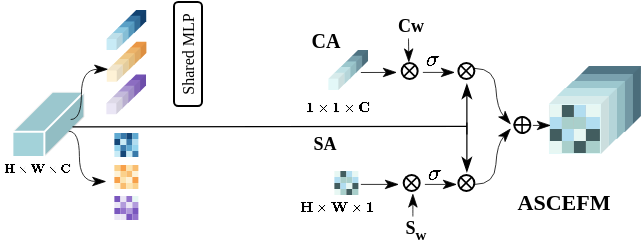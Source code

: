 <mxfile version="26.0.16">
  <diagram name="第 1 页" id="mxfp9z6j75f1absljEtE">
    <mxGraphModel dx="261" dy="173" grid="1" gridSize="10" guides="1" tooltips="1" connect="1" arrows="1" fold="1" page="1" pageScale="1" pageWidth="827" pageHeight="1169" math="1" shadow="0">
      <root>
        <mxCell id="0" />
        <mxCell id="1" parent="0" />
        <mxCell id="kbOJXT6cfB6z6lRoZ_cL-190" value="" style="shape=cube;whiteSpace=wrap;html=1;boundedLbl=1;backgroundOutline=1;darkOpacity=0.05;darkOpacity2=0.1;size=20;flipV=0;flipH=1;aspect=fixed;fillColor=#A3D2D9;strokeColor=#FFFFFF;fontFamily=Times New Roman;" vertex="1" parent="1">
          <mxGeometry x="359.19" y="234.9" width="36" height="32.6" as="geometry" />
        </mxCell>
        <mxCell id="kbOJXT6cfB6z6lRoZ_cL-191" value="&lt;font style=&quot;font-size: 7px;&quot;&gt;$$\mathbf{H} \times \mathbf{W} \times \mathbf{1}$$&lt;/font&gt;" style="text;html=1;align=center;verticalAlign=middle;whiteSpace=wrap;rounded=0;fontSize=5;fontFamily=Times New Roman;strokeColor=none;" vertex="1" parent="1">
          <mxGeometry x="505.86" y="285" width="31" height="15" as="geometry" />
        </mxCell>
        <mxCell id="kbOJXT6cfB6z6lRoZ_cL-192" value="$$\mathbf{H} \times \mathbf{W} \times \mathbf{C}$$" style="text;html=1;align=center;verticalAlign=middle;whiteSpace=wrap;rounded=0;fontSize=6;fontFamily=Times New Roman;fontStyle=1" vertex="1" parent="1">
          <mxGeometry x="356.46" y="265.96" width="31" height="15" as="geometry" />
        </mxCell>
        <mxCell id="kbOJXT6cfB6z6lRoZ_cL-193" value="&lt;font style=&quot;font-size: 11px;&quot;&gt;$$\sigma$$&lt;/font&gt;" style="text;html=1;align=center;verticalAlign=middle;whiteSpace=wrap;rounded=0;fontSize=10;fontFamily=Times New Roman;" vertex="1" parent="1">
          <mxGeometry x="551.19" y="210" width="37" height="16.19" as="geometry" />
        </mxCell>
        <mxCell id="kbOJXT6cfB6z6lRoZ_cL-194" value="" style="group;fontFamily=Times New Roman;strokeColor=none;" vertex="1" connectable="0" parent="1">
          <mxGeometry x="406.28" y="194.04" width="19.818" height="19.96" as="geometry" />
        </mxCell>
        <mxCell id="kbOJXT6cfB6z6lRoZ_cL-195" value="" style="shape=cube;whiteSpace=wrap;html=1;boundedLbl=1;backgroundOutline=1;darkOpacity=0.05;darkOpacity2=0.1;size=3;flipV=0;flipH=1;fillColor=#154778;fontFamily=Times New Roman;strokeColor=none;" vertex="1" parent="kbOJXT6cfB6z6lRoZ_cL-194">
          <mxGeometry x="11.818" width="8" height="8.554" as="geometry" />
        </mxCell>
        <mxCell id="kbOJXT6cfB6z6lRoZ_cL-196" value="" style="shape=cube;whiteSpace=wrap;html=1;boundedLbl=1;backgroundOutline=1;darkOpacity=0.05;darkOpacity2=0.1;size=3;flipV=0;flipH=1;fillColor=#397AAA;fontFamily=Times New Roman;strokeColor=none;" vertex="1" parent="kbOJXT6cfB6z6lRoZ_cL-194">
          <mxGeometry x="8.864" y="2.851" width="8" height="8.554" as="geometry" />
        </mxCell>
        <mxCell id="kbOJXT6cfB6z6lRoZ_cL-197" value="" style="shape=cube;whiteSpace=wrap;html=1;boundedLbl=1;backgroundOutline=1;darkOpacity=0.05;darkOpacity2=0.1;size=3;flipV=0;flipH=1;fillColor=#5FA9D1;fontFamily=Times New Roman;strokeColor=none;" vertex="1" parent="kbOJXT6cfB6z6lRoZ_cL-194">
          <mxGeometry x="5.909" y="5.703" width="8" height="8.554" as="geometry" />
        </mxCell>
        <mxCell id="kbOJXT6cfB6z6lRoZ_cL-198" value="" style="shape=cube;whiteSpace=wrap;html=1;boundedLbl=1;backgroundOutline=1;darkOpacity=0.05;darkOpacity2=0.1;size=3;flipV=0;flipH=1;fillColor=#95D4EE;fontFamily=Times New Roman;strokeColor=none;" vertex="1" parent="kbOJXT6cfB6z6lRoZ_cL-194">
          <mxGeometry x="2.955" y="8.554" width="8" height="8.554" as="geometry" />
        </mxCell>
        <mxCell id="kbOJXT6cfB6z6lRoZ_cL-199" value="" style="shape=cube;whiteSpace=wrap;html=1;boundedLbl=1;backgroundOutline=1;darkOpacity=0.05;darkOpacity2=0.1;size=3;flipV=0;flipH=1;fillColor=light-dark(#C8EBF6,#EDEDED);fontFamily=Times New Roman;strokeColor=none;" vertex="1" parent="kbOJXT6cfB6z6lRoZ_cL-194">
          <mxGeometry y="11.406" width="8" height="8.554" as="geometry" />
        </mxCell>
        <mxCell id="kbOJXT6cfB6z6lRoZ_cL-200" value="" style="group;fontFamily=Times New Roman;strokeColor=none;" vertex="1" connectable="0" parent="1">
          <mxGeometry x="477.19" y="226.19" width="64.27" height="19.96" as="geometry" />
        </mxCell>
        <mxCell id="kbOJXT6cfB6z6lRoZ_cL-201" value="" style="group;fontFamily=Times New Roman;" vertex="1" connectable="0" parent="kbOJXT6cfB6z6lRoZ_cL-200">
          <mxGeometry x="-71" width="19.818" height="19.96" as="geometry" />
        </mxCell>
        <mxCell id="kbOJXT6cfB6z6lRoZ_cL-202" value="" style="shape=cube;whiteSpace=wrap;html=1;boundedLbl=1;backgroundOutline=1;darkOpacity=0.05;darkOpacity2=0.1;size=3;flipV=0;flipH=1;fillColor=#7A57BE;fontFamily=Times New Roman;strokeColor=none;" vertex="1" parent="kbOJXT6cfB6z6lRoZ_cL-201">
          <mxGeometry x="11.818" width="8" height="8.554" as="geometry" />
        </mxCell>
        <mxCell id="kbOJXT6cfB6z6lRoZ_cL-203" value="" style="shape=cube;whiteSpace=wrap;html=1;boundedLbl=1;backgroundOutline=1;darkOpacity=0.05;darkOpacity2=0.1;size=3;flipV=0;flipH=1;fillColor=#9473CC;fontFamily=Times New Roman;strokeColor=none;" vertex="1" parent="kbOJXT6cfB6z6lRoZ_cL-201">
          <mxGeometry x="8.864" y="2.851" width="8" height="8.554" as="geometry" />
        </mxCell>
        <mxCell id="kbOJXT6cfB6z6lRoZ_cL-204" value="" style="shape=cube;whiteSpace=wrap;html=1;boundedLbl=1;backgroundOutline=1;darkOpacity=0.05;darkOpacity2=0.1;size=3;flipV=0;flipH=1;fillColor=#B29CDC;fontFamily=Times New Roman;strokeColor=none;" vertex="1" parent="kbOJXT6cfB6z6lRoZ_cL-201">
          <mxGeometry x="5.909" y="5.703" width="8" height="8.554" as="geometry" />
        </mxCell>
        <mxCell id="kbOJXT6cfB6z6lRoZ_cL-205" value="" style="shape=cube;whiteSpace=wrap;html=1;boundedLbl=1;backgroundOutline=1;darkOpacity=0.05;darkOpacity2=0.1;size=3;flipV=0;flipH=1;fillColor=#CEC3E7;fontFamily=Times New Roman;strokeColor=none;" vertex="1" parent="kbOJXT6cfB6z6lRoZ_cL-201">
          <mxGeometry x="2.955" y="8.554" width="8" height="8.554" as="geometry" />
        </mxCell>
        <mxCell id="kbOJXT6cfB6z6lRoZ_cL-206" value="" style="shape=cube;whiteSpace=wrap;html=1;boundedLbl=1;backgroundOutline=1;darkOpacity=0.05;darkOpacity2=0.1;size=3;flipV=0;flipH=1;fillColor=light-dark(#EAE6F5,#EDEDED);fontFamily=Times New Roman;strokeColor=none;" vertex="1" parent="kbOJXT6cfB6z6lRoZ_cL-201">
          <mxGeometry y="11.406" width="8" height="8.554" as="geometry" />
        </mxCell>
        <mxCell id="kbOJXT6cfB6z6lRoZ_cL-207" value="" style="group;fontFamily=Times New Roman;" vertex="1" connectable="0" parent="1">
          <mxGeometry x="627.46" y="222" width="46" height="43.96" as="geometry" />
        </mxCell>
        <mxCell id="kbOJXT6cfB6z6lRoZ_cL-208" value="" style="group;fontFamily=Times New Roman;" vertex="1" connectable="0" parent="kbOJXT6cfB6z6lRoZ_cL-207">
          <mxGeometry width="46" height="43.96" as="geometry" />
        </mxCell>
        <mxCell id="kbOJXT6cfB6z6lRoZ_cL-209" value="" style="shape=cube;whiteSpace=wrap;html=1;boundedLbl=1;backgroundOutline=1;darkOpacity=0.05;darkOpacity2=0.1;size=4;flipV=1;flipH=0;direction=west;fillColor=light-dark(#547A8A,#442724);strokeColor=none;fontFamily=Times New Roman;" vertex="1" parent="kbOJXT6cfB6z6lRoZ_cL-208">
          <mxGeometry x="16" width="30" height="29" as="geometry" />
        </mxCell>
        <mxCell id="kbOJXT6cfB6z6lRoZ_cL-210" value="" style="shape=cube;whiteSpace=wrap;html=1;boundedLbl=1;backgroundOutline=1;darkOpacity=0.05;darkOpacity2=0.1;size=4;flipV=1;flipH=0;direction=west;fillColor=light-dark(#80AAB7,#512D2B);strokeColor=none;fontFamily=Times New Roman;" vertex="1" parent="kbOJXT6cfB6z6lRoZ_cL-208">
          <mxGeometry x="12" y="3.96" width="30" height="29" as="geometry" />
        </mxCell>
        <mxCell id="kbOJXT6cfB6z6lRoZ_cL-211" value="" style="shape=cube;whiteSpace=wrap;html=1;boundedLbl=1;backgroundOutline=1;darkOpacity=0.05;darkOpacity2=0.1;size=4;flipV=1;flipH=0;direction=west;fillColor=light-dark(#A4D2D9,#572B2B);strokeColor=none;fontFamily=Times New Roman;" vertex="1" parent="kbOJXT6cfB6z6lRoZ_cL-208">
          <mxGeometry x="8" y="7.46" width="30" height="29" as="geometry" />
        </mxCell>
        <mxCell id="kbOJXT6cfB6z6lRoZ_cL-212" value="" style="shape=cube;whiteSpace=wrap;html=1;boundedLbl=1;backgroundOutline=1;darkOpacity=0.05;darkOpacity2=0.1;size=4;flipV=1;flipH=0;direction=west;fillColor=light-dark(#CAEEF2,#512D2B);gradientColor=none;strokeColor=none;fontFamily=Times New Roman;" vertex="1" parent="kbOJXT6cfB6z6lRoZ_cL-208">
          <mxGeometry x="4" y="10.96" width="30" height="29" as="geometry" />
        </mxCell>
        <mxCell id="kbOJXT6cfB6z6lRoZ_cL-213" value="" style="shape=cube;whiteSpace=wrap;html=1;boundedLbl=1;backgroundOutline=1;darkOpacity=0.05;darkOpacity2=0.1;size=4;flipV=1;flipH=0;direction=west;fillColor=light-dark(#E3F8F8,#442724);strokeColor=none;fontFamily=Times New Roman;" vertex="1" parent="kbOJXT6cfB6z6lRoZ_cL-208">
          <mxGeometry y="14.96" width="30" height="29" as="geometry" />
        </mxCell>
        <mxCell id="kbOJXT6cfB6z6lRoZ_cL-214" value="" style="shape=table;startSize=0;container=1;collapsible=0;childLayout=tableLayout;fontSize=16;gradientColor=#FF6666;gradientDirection=north;strokeColor=none;fontFamily=Times New Roman;" vertex="1" parent="kbOJXT6cfB6z6lRoZ_cL-207">
          <mxGeometry x="0.5" y="19.5" width="24.5" height="24" as="geometry" />
        </mxCell>
        <mxCell id="kbOJXT6cfB6z6lRoZ_cL-215" style="shape=tableRow;horizontal=0;startSize=0;swimlaneHead=0;swimlaneBody=0;strokeColor=inherit;top=0;left=0;bottom=0;right=0;collapsible=0;dropTarget=0;fillColor=none;points=[[0,0.5],[1,0.5]];portConstraint=eastwest;fontSize=16;fontFamily=Times New Roman;" vertex="1" parent="kbOJXT6cfB6z6lRoZ_cL-214">
          <mxGeometry width="24.5" height="6" as="geometry" />
        </mxCell>
        <mxCell id="kbOJXT6cfB6z6lRoZ_cL-216" style="shape=partialRectangle;html=1;whiteSpace=wrap;connectable=0;strokeColor=#b85450;overflow=hidden;fillColor=#E7F7F3;top=0;left=0;bottom=0;right=0;pointerEvents=1;fontSize=16;fontFamily=Times New Roman;" vertex="1" parent="kbOJXT6cfB6z6lRoZ_cL-215">
          <mxGeometry width="6" height="6" as="geometry">
            <mxRectangle width="6" height="6" as="alternateBounds" />
          </mxGeometry>
        </mxCell>
        <mxCell id="kbOJXT6cfB6z6lRoZ_cL-217" style="shape=partialRectangle;html=1;whiteSpace=wrap;connectable=0;strokeColor=#d79b00;overflow=hidden;fillColor=#425D5F;top=0;left=0;bottom=0;right=0;pointerEvents=1;fontSize=16;fontFamily=Times New Roman;" vertex="1" parent="kbOJXT6cfB6z6lRoZ_cL-215">
          <mxGeometry x="6" width="6" height="6" as="geometry">
            <mxRectangle width="6" height="6" as="alternateBounds" />
          </mxGeometry>
        </mxCell>
        <mxCell id="kbOJXT6cfB6z6lRoZ_cL-218" style="shape=partialRectangle;html=1;whiteSpace=wrap;connectable=0;strokeColor=#10739e;overflow=hidden;fillColor=#b1ddf0;top=0;left=0;bottom=0;right=0;pointerEvents=1;fontSize=16;fontFamily=Times New Roman;" vertex="1" parent="kbOJXT6cfB6z6lRoZ_cL-215">
          <mxGeometry x="12" width="6" height="6" as="geometry">
            <mxRectangle width="6" height="6" as="alternateBounds" />
          </mxGeometry>
        </mxCell>
        <mxCell id="kbOJXT6cfB6z6lRoZ_cL-219" style="shape=partialRectangle;html=1;whiteSpace=wrap;connectable=0;strokeColor=#6c8ebf;overflow=hidden;fillColor=#E7F7F3;top=0;left=0;bottom=0;right=0;pointerEvents=1;fontSize=16;fontFamily=Times New Roman;" vertex="1" parent="kbOJXT6cfB6z6lRoZ_cL-215">
          <mxGeometry x="18" width="7" height="6" as="geometry">
            <mxRectangle width="7" height="6" as="alternateBounds" />
          </mxGeometry>
        </mxCell>
        <mxCell id="kbOJXT6cfB6z6lRoZ_cL-220" value="" style="shape=tableRow;horizontal=0;startSize=0;swimlaneHead=0;swimlaneBody=0;strokeColor=inherit;top=0;left=0;bottom=0;right=0;collapsible=0;dropTarget=0;fillColor=none;points=[[0,0.5],[1,0.5]];portConstraint=eastwest;fontSize=16;fontFamily=Times New Roman;" vertex="1" parent="kbOJXT6cfB6z6lRoZ_cL-214">
          <mxGeometry y="6" width="24.5" height="6" as="geometry" />
        </mxCell>
        <mxCell id="kbOJXT6cfB6z6lRoZ_cL-221" value="" style="shape=partialRectangle;html=1;whiteSpace=wrap;connectable=0;strokeColor=#10739e;overflow=hidden;fillColor=#b1ddf0;top=0;left=0;bottom=0;right=0;pointerEvents=1;fontSize=16;fontFamily=Times New Roman;" vertex="1" parent="kbOJXT6cfB6z6lRoZ_cL-220">
          <mxGeometry width="6" height="6" as="geometry">
            <mxRectangle width="6" height="6" as="alternateBounds" />
          </mxGeometry>
        </mxCell>
        <mxCell id="kbOJXT6cfB6z6lRoZ_cL-222" value="" style="shape=partialRectangle;html=1;whiteSpace=wrap;connectable=0;strokeColor=inherit;overflow=hidden;fillColor=#A9CFCB;top=0;left=0;bottom=0;right=0;pointerEvents=1;fontSize=16;fontFamily=Times New Roman;" vertex="1" parent="kbOJXT6cfB6z6lRoZ_cL-220">
          <mxGeometry x="6" width="6" height="6" as="geometry">
            <mxRectangle width="6" height="6" as="alternateBounds" />
          </mxGeometry>
        </mxCell>
        <mxCell id="kbOJXT6cfB6z6lRoZ_cL-223" value="" style="shape=partialRectangle;html=1;whiteSpace=wrap;connectable=0;strokeColor=#9673a6;overflow=hidden;fillColor=#A9CFCB;top=0;left=0;bottom=0;right=0;pointerEvents=1;fontSize=16;fontFamily=Times New Roman;" vertex="1" parent="kbOJXT6cfB6z6lRoZ_cL-220">
          <mxGeometry x="12" width="6" height="6" as="geometry">
            <mxRectangle width="6" height="6" as="alternateBounds" />
          </mxGeometry>
        </mxCell>
        <mxCell id="kbOJXT6cfB6z6lRoZ_cL-224" style="shape=partialRectangle;html=1;whiteSpace=wrap;connectable=0;strokeColor=#10739e;overflow=hidden;fillColor=#b1ddf0;top=0;left=0;bottom=0;right=0;pointerEvents=1;fontSize=16;fontFamily=Times New Roman;" vertex="1" parent="kbOJXT6cfB6z6lRoZ_cL-220">
          <mxGeometry x="18" width="7" height="6" as="geometry">
            <mxRectangle width="7" height="6" as="alternateBounds" />
          </mxGeometry>
        </mxCell>
        <mxCell id="kbOJXT6cfB6z6lRoZ_cL-225" value="" style="shape=tableRow;horizontal=0;startSize=0;swimlaneHead=0;swimlaneBody=0;strokeColor=inherit;top=0;left=0;bottom=0;right=0;collapsible=0;dropTarget=0;fillColor=none;points=[[0,0.5],[1,0.5]];portConstraint=eastwest;fontSize=16;fontFamily=Times New Roman;" vertex="1" parent="kbOJXT6cfB6z6lRoZ_cL-214">
          <mxGeometry y="12" width="24.5" height="6" as="geometry" />
        </mxCell>
        <mxCell id="kbOJXT6cfB6z6lRoZ_cL-226" value="" style="shape=partialRectangle;html=1;whiteSpace=wrap;connectable=0;strokeColor=inherit;overflow=hidden;fillColor=#425D5F;top=0;left=0;bottom=0;right=0;pointerEvents=1;fontSize=16;fontFamily=Times New Roman;" vertex="1" parent="kbOJXT6cfB6z6lRoZ_cL-225">
          <mxGeometry width="6" height="6" as="geometry">
            <mxRectangle width="6" height="6" as="alternateBounds" />
          </mxGeometry>
        </mxCell>
        <mxCell id="kbOJXT6cfB6z6lRoZ_cL-227" value="" style="shape=partialRectangle;html=1;whiteSpace=wrap;connectable=0;strokeColor=#10739e;overflow=hidden;fillColor=#b1ddf0;top=0;left=0;bottom=0;right=0;pointerEvents=1;fontSize=16;fontFamily=Times New Roman;" vertex="1" parent="kbOJXT6cfB6z6lRoZ_cL-225">
          <mxGeometry x="6" width="6" height="6" as="geometry">
            <mxRectangle width="6" height="6" as="alternateBounds" />
          </mxGeometry>
        </mxCell>
        <mxCell id="kbOJXT6cfB6z6lRoZ_cL-228" value="&lt;span style=&quot;color: rgba(0, 0, 0, 0); font-size: 0px; text-align: start; text-wrap-mode: nowrap;&quot;&gt;%3CmxGraphModel%3E%3Croot%3E%3CmxCell%20id%3D%220%22%2F%3E%3CmxCell%20id%3D%221%22%20parent%3D%220%22%2F%3E%3CmxCell%20id%3D%222%22%20value%3D%22%22%20style%3D%22shape%3Dtable%3BstartSize%3D0%3Bcontainer%3D1%3Bcollapsible%3D0%3BchildLayout%3DtableLayout%3BfontSize%3D16%3BgradientColor%3D%23808080%3BgradientDirection%3Dnorth%3B%22%20vertex%3D%221%22%20parent%3D%221%22%3E%3CmxGeometry%20x%3D%22458%22%20y%3D%22158%22%20width%3D%2230%22%20height%3D%2228%22%20as%3D%22geometry%22%2F%3E%3C%2FmxCell%3E%3CmxCell%20id%3D%223%22%20style%3D%22shape%3DtableRow%3Bhorizontal%3D0%3BstartSize%3D0%3BswimlaneHead%3D0%3BswimlaneBody%3D0%3BstrokeColor%3Dinherit%3Btop%3D0%3Bleft%3D0%3Bbottom%3D0%3Bright%3D0%3Bcollapsible%3D0%3BdropTarget%3D0%3BfillColor%3Dnone%3Bpoints%3D%5B%5B0%2C0.5%5D%2C%5B1%2C0.5%5D%5D%3BportConstraint%3Deastwest%3BfontSize%3D16%3B%22%20vertex%3D%221%22%20parent%3D%222%22%3E%3CmxGeometry%20width%3D%2230%22%20height%3D%227%22%20as%3D%22geometry%22%2F%3E%3C%2FmxCell%3E%3CmxCell%20id%3D%224%22%20style%3D%22shape%3DpartialRectangle%3Bhtml%3D1%3BwhiteSpace%3Dwrap%3Bconnectable%3D0%3BstrokeColor%3Dinherit%3Boverflow%3Dhidden%3BfillColor%3Dnone%3Btop%3D0%3Bleft%3D0%3Bbottom%3D0%3Bright%3D0%3BpointerEvents%3D1%3BfontSize%3D16%3B%22%20vertex%3D%221%22%20parent%3D%223%22%3E%3CmxGeometry%20width%3D%228%22%20height%3D%227%22%20as%3D%22geometry%22%3E%3CmxRectangle%20width%3D%228%22%20height%3D%227%22%20as%3D%22alternateBounds%22%2F%3E%3C%2FmxGeometry%3E%3C%2FmxCell%3E%3CmxCell%20id%3D%225%22%20style%3D%22shape%3DpartialRectangle%3Bhtml%3D1%3BwhiteSpace%3Dwrap%3Bconnectable%3D0%3BstrokeColor%3Dinherit%3Boverflow%3Dhidden%3BfillColor%3Dnone%3Btop%3D0%3Bleft%3D0%3Bbottom%3D0%3Bright%3D0%3BpointerEvents%3D1%3BfontSize%3D16%3B%22%20vertex%3D%221%22%20parent%3D%223%22%3E%3CmxGeometry%20x%3D%228%22%20width%3D%227%22%20height%3D%227%22%20as%3D%22geometry%22%3E%3CmxRectangle%20width%3D%227%22%20height%3D%227%22%20as%3D%22alternateBounds%22%2F%3E%3C%2FmxGeometry%3E%3C%2FmxCell%3E%3CmxCell%20id%3D%226%22%20style%3D%22shape%3DpartialRectangle%3Bhtml%3D1%3BwhiteSpace%3Dwrap%3Bconnectable%3D0%3BstrokeColor%3Dinherit%3Boverflow%3Dhidden%3BfillColor%3Dnone%3Btop%3D0%3Bleft%3D0%3Bbottom%3D0%3Bright%3D0%3BpointerEvents%3D1%3BfontSize%3D16%3B%22%20vertex%3D%221%22%20parent%3D%223%22%3E%3CmxGeometry%20x%3D%2215%22%20width%3D%228%22%20height%3D%227%22%20as%3D%22geometry%22%3E%3CmxRectangle%20width%3D%228%22%20height%3D%227%22%20as%3D%22alternateBounds%22%2F%3E%3C%2FmxGeometry%3E%3C%2FmxCell%3E%3CmxCell%20id%3D%227%22%20style%3D%22shape%3DpartialRectangle%3Bhtml%3D1%3BwhiteSpace%3Dwrap%3Bconnectable%3D0%3BstrokeColor%3Dinherit%3Boverflow%3Dhidden%3BfillColor%3Dnone%3Btop%3D0%3Bleft%3D0%3Bbottom%3D0%3Bright%3D0%3BpointerEvents%3D1%3BfontSize%3D16%3B%22%20vertex%3D%221%22%20parent%3D%223%22%3E%3CmxGeometry%20x%3D%2223%22%20width%3D%227%22%20height%3D%227%22%20as%3D%22geometry%22%3E%3CmxRectangle%20width%3D%227%22%20height%3D%227%22%20as%3D%22alternateBounds%22%2F%3E%3C%2FmxGeometry%3E%3C%2FmxCell%3E%3CmxCell%20id%3D%228%22%20value%3D%22%22%20style%3D%22shape%3DtableRow%3Bhorizontal%3D0%3BstartSize%3D0%3BswimlaneHead%3D0%3BswimlaneBody%3D0%3BstrokeColor%3Dinherit%3Btop%3D0%3Bleft%3D0%3Bbottom%3D0%3Bright%3D0%3Bcollapsible%3D0%3BdropTarget%3D0%3BfillColor%3Dnone%3Bpoints%3D%5B%5B0%2C0.5%5D%2C%5B1%2C0.5%5D%5D%3BportConstraint%3Deastwest%3BfontSize%3D16%3B%22%20vertex%3D%221%22%20parent%3D%222%22%3E%3CmxGeometry%20y%3D%227%22%20width%3D%2230%22%20height%3D%227%22%20as%3D%22geometry%22%2F%3E%3C%2FmxCell%3E%3CmxCell%20id%3D%229%22%20value%3D%22%22%20style%3D%22shape%3DpartialRectangle%3Bhtml%3D1%3BwhiteSpace%3Dwrap%3Bconnectable%3D0%3BstrokeColor%3Dinherit%3Boverflow%3Dhidden%3BfillColor%3Dnone%3Btop%3D0%3Bleft%3D0%3Bbottom%3D0%3Bright%3D0%3BpointerEvents%3D1%3BfontSize%3D16%3B%22%20vertex%3D%221%22%20parent%3D%228%22%3E%3CmxGeometry%20width%3D%228%22%20height%3D%227%22%20as%3D%22geometry%22%3E%3CmxRectangle%20width%3D%228%22%20height%3D%227%22%20as%3D%22alternateBounds%22%2F%3E%3C%2FmxGeometry%3E%3C%2FmxCell%3E%3CmxCell%20id%3D%2210%22%20value%3D%22%22%20style%3D%22shape%3DpartialRectangle%3Bhtml%3D1%3BwhiteSpace%3Dwrap%3Bconnectable%3D0%3BstrokeColor%3Dinherit%3Boverflow%3Dhidden%3BfillColor%3Dnone%3Btop%3D0%3Bleft%3D0%3Bbottom%3D0%3Bright%3D0%3BpointerEvents%3D1%3BfontSize%3D16%3B%22%20vertex%3D%221%22%20parent%3D%228%22%3E%3CmxGeometry%20x%3D%228%22%20width%3D%227%22%20height%3D%227%22%20as%3D%22geometry%22%3E%3CmxRectangle%20width%3D%227%22%20height%3D%227%22%20as%3D%22alternateBounds%22%2F%3E%3C%2FmxGeometry%3E%3C%2FmxCell%3E%3CmxCell%20id%3D%2211%22%20value%3D%22%22%20style%3D%22shape%3DpartialRectangle%3Bhtml%3D1%3BwhiteSpace%3Dwrap%3Bconnectable%3D0%3BstrokeColor%3Dinherit%3Boverflow%3Dhidden%3BfillColor%3Dnone%3Btop%3D0%3Bleft%3D0%3Bbottom%3D0%3Bright%3D0%3BpointerEvents%3D1%3BfontSize%3D16%3B%22%20vertex%3D%221%22%20parent%3D%228%22%3E%3CmxGeometry%20x%3D%2215%22%20width%3D%228%22%20height%3D%227%22%20as%3D%22geometry%22%3E%3CmxRectangle%20width%3D%228%22%20height%3D%227%22%20as%3D%22alternateBounds%22%2F%3E%3C%2FmxGeometry%3E%3C%2FmxCell%3E%3CmxCell%20id%3D%2212%22%20style%3D%22shape%3DpartialRectangle%3Bhtml%3D1%3BwhiteSpace%3Dwrap%3Bconnectable%3D0%3BstrokeColor%3Dinherit%3Boverflow%3Dhidden%3BfillColor%3Dnone%3Btop%3D0%3Bleft%3D0%3Bbottom%3D0%3Bright%3D0%3BpointerEvents%3D1%3BfontSize%3D16%3B%22%20vertex%3D%221%22%20parent%3D%228%22%3E%3CmxGeometry%20x%3D%2223%22%20width%3D%227%22%20height%3D%227%22%20as%3D%22geometry%22%3E%3CmxRectangle%20width%3D%227%22%20height%3D%227%22%20as%3D%22alternateBounds%22%2F%3E%3C%2FmxGeometry%3E%3C%2FmxCell%3E%3CmxCell%20id%3D%2213%22%20value%3D%22%22%20style%3D%22shape%3DtableRow%3Bhorizontal%3D0%3BstartSize%3D0%3BswimlaneHead%3D0%3BswimlaneBody%3D0%3BstrokeColor%3Dinherit%3Btop%3D0%3Bleft%3D0%3Bbottom%3D0%3Bright%3D0%3Bcollapsible%3D0%3BdropTarget%3D0%3BfillColor%3Dnone%3Bpoints%3D%5B%5B0%2C0.5%5D%2C%5B1%2C0.5%5D%5D%3BportConstraint%3Deastwest%3BfontSize%3D16%3B%22%20vertex%3D%221%22%20parent%3D%222%22%3E%3CmxGeometry%20y%3D%2214%22%20width%3D%2230%22%20height%3D%227%22%20as%3D%22geometry%22%2F%3E%3C%2FmxCell%3E%3CmxCell%20id%3D%2214%22%20value%3D%22%22%20style%3D%22shape%3DpartialRectangle%3Bhtml%3D1%3BwhiteSpace%3Dwrap%3Bconnectable%3D0%3BstrokeColor%3Dinherit%3Boverflow%3Dhidden%3BfillColor%3Dnone%3Btop%3D0%3Bleft%3D0%3Bbottom%3D0%3Bright%3D0%3BpointerEvents%3D1%3BfontSize%3D16%3B%22%20vertex%3D%221%22%20parent%3D%2213%22%3E%3CmxGeometry%20width%3D%228%22%20height%3D%227%22%20as%3D%22geometry%22%3E%3CmxRectangle%20width%3D%228%22%20height%3D%227%22%20as%3D%22alternateBounds%22%2F%3E%3C%2FmxGeometry%3E%3C%2FmxCell%3E%3CmxCell%20id%3D%2215%22%20value%3D%22%22%20style%3D%22shape%3DpartialRectangle%3Bhtml%3D1%3BwhiteSpace%3Dwrap%3Bconnectable%3D0%3BstrokeColor%3Dinherit%3Boverflow%3Dhidden%3BfillColor%3Dnone%3Btop%3D0%3Bleft%3D0%3Bbottom%3D0%3Bright%3D0%3BpointerEvents%3D1%3BfontSize%3D16%3B%22%20vertex%3D%221%22%20parent%3D%2213%22%3E%3CmxGeometry%20x%3D%228%22%20width%3D%227%22%20height%3D%227%22%20as%3D%22geometry%22%3E%3CmxRectangle%20width%3D%227%22%20height%3D%227%22%20as%3D%22alternateBounds%22%2F%3E%3C%2FmxGeometry%3E%3C%2FmxCell%3E%3CmxCell%20id%3D%2216%22%20value%3D%22%22%20style%3D%22shape%3DpartialRectangle%3Bhtml%3D1%3BwhiteSpace%3Dwrap%3Bconnectable%3D0%3BstrokeColor%3Dinherit%3Boverflow%3Dhidden%3BfillColor%3Dnone%3Btop%3D0%3Bleft%3D0%3Bbottom%3D0%3Bright%3D0%3BpointerEvents%3D1%3BfontSize%3D16%3B%22%20vertex%3D%221%22%20parent%3D%2213%22%3E%3CmxGeometry%20x%3D%2215%22%20width%3D%228%22%20height%3D%227%22%20as%3D%22geometry%22%3E%3CmxRectangle%20width%3D%228%22%20height%3D%227%22%20as%3D%22alternateBounds%22%2F%3E%3C%2FmxGeometry%3E%3C%2FmxCell%3E%3CmxCell%20id%3D%2217%22%20style%3D%22shape%3DpartialRectangle%3Bhtml%3D1%3BwhiteSpace%3Dwrap%3Bconnectable%3D0%3BstrokeColor%3Dinherit%3Boverflow%3Dhidden%3BfillColor%3Dnone%3Btop%3D0%3Bleft%3D0%3Bbottom%3D0%3Bright%3D0%3BpointerEvents%3D1%3BfontSize%3D16%3B%22%20vertex%3D%221%22%20parent%3D%2213%22%3E%3CmxGeometry%20x%3D%2223%22%20width%3D%227%22%20height%3D%227%22%20as%3D%22geometry%22%3E%3CmxRectangle%20width%3D%227%22%20height%3D%227%22%20as%3D%22alternateBounds%22%2F%3E%3C%2FmxGeometry%3E%3C%2FmxCell%3E%3CmxCell%20id%3D%2218%22%20value%3D%22%22%20style%3D%22shape%3DtableRow%3Bhorizontal%3D0%3BstartSize%3D0%3BswimlaneHead%3D0%3BswimlaneBody%3D0%3BstrokeColor%3Dinherit%3Btop%3D0%3Bleft%3D0%3Bbottom%3D0%3Bright%3D0%3Bcollapsible%3D0%3BdropTarget%3D0%3BfillColor%3Dnone%3Bpoints%3D%5B%5B0%2C0.5%5D%2C%5B1%2C0.5%5D%5D%3BportConstraint%3Deastwest%3BfontSize%3D16%3B%22%20vertex%3D%221%22%20parent%3D%222%22%3E%3CmxGeometry%20y%3D%2221%22%20width%3D%2230%22%20height%3D%227%22%20as%3D%22geometry%22%2F%3E%3C%2FmxCell%3E%3CmxCell%20id%3D%2219%22%20value%3D%22%22%20style%3D%22shape%3DpartialRectangle%3Bhtml%3D1%3BwhiteSpace%3Dwrap%3Bconnectable%3D0%3BstrokeColor%3Dinherit%3Boverflow%3Dhidden%3BfillColor%3Dnone%3Btop%3D0%3Bleft%3D0%3Bbottom%3D0%3Bright%3D0%3BpointerEvents%3D1%3BfontSize%3D16%3B%22%20vertex%3D%221%22%20parent%3D%2218%22%3E%3CmxGeometry%20width%3D%228%22%20height%3D%227%22%20as%3D%22geometry%22%3E%3CmxRectangle%20width%3D%228%22%20height%3D%227%22%20as%3D%22alternateBounds%22%2F%3E%3C%2FmxGeometry%3E%3C%2FmxCell%3E%3CmxCell%20id%3D%2220%22%20value%3D%22%22%20style%3D%22shape%3DpartialRectangle%3Bhtml%3D1%3BwhiteSpace%3Dwrap%3Bconnectable%3D0%3BstrokeColor%3Dinherit%3Boverflow%3Dhidden%3BfillColor%3Dnone%3Btop%3D0%3Bleft%3D0%3Bbottom%3D0%3Bright%3D0%3BpointerEvents%3D1%3BfontSize%3D16%3B%22%20vertex%3D%221%22%20parent%3D%2218%22%3E%3CmxGeometry%20x%3D%228%22%20width%3D%227%22%20height%3D%227%22%20as%3D%22geometry%22%3E%3CmxRectangle%20width%3D%227%22%20height%3D%227%22%20as%3D%22alternateBounds%22%2F%3E%3C%2FmxGeometry%3E%3C%2FmxCell%3E%3CmxCell%20id%3D%2221%22%20value%3D%22%22%20style%3D%22shape%3DpartialRectangle%3Bhtml%3D1%3BwhiteSpace%3Dwrap%3Bconnectable%3D0%3BstrokeColor%3Dinherit%3Boverflow%3Dhidden%3BfillColor%3Dnone%3Btop%3D0%3Bleft%3D0%3Bbottom%3D0%3Bright%3D0%3BpointerEvents%3D1%3BfontSize%3D16%3B%22%20vertex%3D%221%22%20parent%3D%2218%22%3E%3CmxGeometry%20x%3D%2215%22%20width%3D%228%22%20height%3D%227%22%20as%3D%22geometry%22%3E%3CmxRectangle%20width%3D%228%22%20height%3D%227%22%20as%3D%22alternateBounds%22%2F%3E%3C%2FmxGeometry%3E%3C%2FmxCell%3E%3CmxCell%20id%3D%2222%22%20style%3D%22shape%3DpartialRectangle%3Bhtml%3D1%3BwhiteSpace%3Dwrap%3Bconnectable%3D0%3BstrokeColor%3Dinherit%3Boverflow%3Dhidden%3BfillColor%3Dnone%3Btop%3D0%3Bleft%3D0%3Bbottom%3D0%3Bright%3D0%3BpointerEvents%3D1%3BfontSize%3D16%3B%22%20vertex%3D%221%22%20parent%3D%2218%22%3E%3CmxGeometry%20x%3D%2223%22%20width%3D%227%22%20height%3D%227%22%20as%3D%22geometry%22%3E%3CmxRectangle%20width%3D%227%22%20height%3D%227%22%20as%3D%22alternateBounds%22%2F%3E%3C%2FmxGeometry%3E%3C%2FmxCell%3E%3C%2Froot%3E%3C%2FmxGraphModel%3E&lt;/span&gt;" style="shape=partialRectangle;html=1;whiteSpace=wrap;connectable=0;strokeColor=inherit;overflow=hidden;fillColor=#E7F7F3;top=0;left=0;bottom=0;right=0;pointerEvents=1;fontSize=16;fontFamily=Times New Roman;" vertex="1" parent="kbOJXT6cfB6z6lRoZ_cL-225">
          <mxGeometry x="12" width="6" height="6" as="geometry">
            <mxRectangle width="6" height="6" as="alternateBounds" />
          </mxGeometry>
        </mxCell>
        <mxCell id="kbOJXT6cfB6z6lRoZ_cL-229" style="shape=partialRectangle;html=1;whiteSpace=wrap;connectable=0;strokeColor=inherit;overflow=hidden;fillColor=#425D5F;top=0;left=0;bottom=0;right=0;pointerEvents=1;fontSize=16;fontFamily=Times New Roman;" vertex="1" parent="kbOJXT6cfB6z6lRoZ_cL-225">
          <mxGeometry x="18" width="7" height="6" as="geometry">
            <mxRectangle width="7" height="6" as="alternateBounds" />
          </mxGeometry>
        </mxCell>
        <mxCell id="kbOJXT6cfB6z6lRoZ_cL-230" value="" style="shape=tableRow;horizontal=0;startSize=0;swimlaneHead=0;swimlaneBody=0;strokeColor=inherit;top=0;left=0;bottom=0;right=0;collapsible=0;dropTarget=0;fillColor=none;points=[[0,0.5],[1,0.5]];portConstraint=eastwest;fontSize=16;fontFamily=Times New Roman;" vertex="1" parent="kbOJXT6cfB6z6lRoZ_cL-214">
          <mxGeometry y="18" width="24.5" height="6" as="geometry" />
        </mxCell>
        <mxCell id="kbOJXT6cfB6z6lRoZ_cL-231" value="" style="shape=partialRectangle;html=1;whiteSpace=wrap;connectable=0;strokeColor=inherit;overflow=hidden;fillColor=#E7F7F3;top=0;left=0;bottom=0;right=0;pointerEvents=1;fontSize=16;fontFamily=Times New Roman;" vertex="1" parent="kbOJXT6cfB6z6lRoZ_cL-230">
          <mxGeometry width="6" height="6" as="geometry">
            <mxRectangle width="6" height="6" as="alternateBounds" />
          </mxGeometry>
        </mxCell>
        <mxCell id="kbOJXT6cfB6z6lRoZ_cL-232" value="" style="shape=partialRectangle;html=1;whiteSpace=wrap;connectable=0;strokeColor=inherit;overflow=hidden;fillColor=#A9CFCB;top=0;left=0;bottom=0;right=0;pointerEvents=1;fontSize=16;fontFamily=Times New Roman;" vertex="1" parent="kbOJXT6cfB6z6lRoZ_cL-230">
          <mxGeometry x="6" width="6" height="6" as="geometry">
            <mxRectangle width="6" height="6" as="alternateBounds" />
          </mxGeometry>
        </mxCell>
        <mxCell id="kbOJXT6cfB6z6lRoZ_cL-233" value="" style="shape=partialRectangle;html=1;whiteSpace=wrap;connectable=0;strokeColor=inherit;overflow=hidden;fillColor=#425D5F;top=0;left=0;bottom=0;right=0;pointerEvents=1;fontSize=16;fontFamily=Times New Roman;" vertex="1" parent="kbOJXT6cfB6z6lRoZ_cL-230">
          <mxGeometry x="12" width="6" height="6" as="geometry">
            <mxRectangle width="6" height="6" as="alternateBounds" />
          </mxGeometry>
        </mxCell>
        <mxCell id="kbOJXT6cfB6z6lRoZ_cL-234" style="shape=partialRectangle;html=1;whiteSpace=wrap;connectable=0;strokeColor=#d6b656;overflow=hidden;fillColor=#A9CFCB;top=0;left=0;bottom=0;right=0;pointerEvents=1;fontSize=16;fontFamily=Times New Roman;" vertex="1" parent="kbOJXT6cfB6z6lRoZ_cL-230">
          <mxGeometry x="18" width="7" height="6" as="geometry">
            <mxRectangle width="7" height="6" as="alternateBounds" />
          </mxGeometry>
        </mxCell>
        <mxCell id="kbOJXT6cfB6z6lRoZ_cL-235" value="" style="shape=table;startSize=0;container=1;collapsible=0;childLayout=tableLayout;fontSize=16;gradientColor=none;gradientDirection=north;fillColor=none;fontFamily=Times New Roman;strokeColor=none;" vertex="1" parent="1">
          <mxGeometry x="410.19" y="287" width="12" height="12" as="geometry" />
        </mxCell>
        <mxCell id="kbOJXT6cfB6z6lRoZ_cL-236" style="shape=tableRow;horizontal=0;startSize=0;swimlaneHead=0;swimlaneBody=0;strokeColor=inherit;top=0;left=0;bottom=0;right=0;collapsible=0;dropTarget=0;fillColor=none;points=[[0,0.5],[1,0.5]];portConstraint=eastwest;fontSize=16;fontFamily=Times New Roman;" vertex="1" parent="kbOJXT6cfB6z6lRoZ_cL-235">
          <mxGeometry width="12" height="3" as="geometry" />
        </mxCell>
        <mxCell id="kbOJXT6cfB6z6lRoZ_cL-237" style="shape=partialRectangle;html=1;whiteSpace=wrap;connectable=0;strokeColor=inherit;overflow=hidden;fillColor=#7A57BE;top=0;left=0;bottom=0;right=0;pointerEvents=1;fontSize=16;fontFamily=Times New Roman;" vertex="1" parent="kbOJXT6cfB6z6lRoZ_cL-236">
          <mxGeometry width="3" height="3" as="geometry">
            <mxRectangle width="3" height="3" as="alternateBounds" />
          </mxGeometry>
        </mxCell>
        <mxCell id="kbOJXT6cfB6z6lRoZ_cL-238" style="shape=partialRectangle;html=1;whiteSpace=wrap;connectable=0;strokeColor=inherit;overflow=hidden;fillColor=#EAE6F5;top=0;left=0;bottom=0;right=0;pointerEvents=1;fontSize=16;fontFamily=Times New Roman;" vertex="1" parent="kbOJXT6cfB6z6lRoZ_cL-236">
          <mxGeometry x="3" width="3" height="3" as="geometry">
            <mxRectangle width="3" height="3" as="alternateBounds" />
          </mxGeometry>
        </mxCell>
        <mxCell id="kbOJXT6cfB6z6lRoZ_cL-239" style="shape=partialRectangle;html=1;whiteSpace=wrap;connectable=0;strokeColor=inherit;overflow=hidden;fillColor=#9473CC;top=0;left=0;bottom=0;right=0;pointerEvents=1;fontSize=16;fontFamily=Times New Roman;" vertex="1" parent="kbOJXT6cfB6z6lRoZ_cL-236">
          <mxGeometry x="6" width="3" height="3" as="geometry">
            <mxRectangle width="3" height="3" as="alternateBounds" />
          </mxGeometry>
        </mxCell>
        <mxCell id="kbOJXT6cfB6z6lRoZ_cL-240" style="shape=partialRectangle;html=1;whiteSpace=wrap;connectable=0;strokeColor=inherit;overflow=hidden;fillColor=#E7F7F3;top=0;left=0;bottom=0;right=0;pointerEvents=1;fontSize=16;fontFamily=Times New Roman;" vertex="1" parent="kbOJXT6cfB6z6lRoZ_cL-236">
          <mxGeometry x="9" width="3" height="3" as="geometry">
            <mxRectangle width="3" height="3" as="alternateBounds" />
          </mxGeometry>
        </mxCell>
        <mxCell id="kbOJXT6cfB6z6lRoZ_cL-241" value="" style="shape=tableRow;horizontal=0;startSize=0;swimlaneHead=0;swimlaneBody=0;strokeColor=inherit;top=0;left=0;bottom=0;right=0;collapsible=0;dropTarget=0;fillColor=none;points=[[0,0.5],[1,0.5]];portConstraint=eastwest;fontSize=16;fontFamily=Times New Roman;" vertex="1" parent="kbOJXT6cfB6z6lRoZ_cL-235">
          <mxGeometry y="3" width="12" height="3" as="geometry" />
        </mxCell>
        <mxCell id="kbOJXT6cfB6z6lRoZ_cL-242" value="" style="shape=partialRectangle;html=1;whiteSpace=wrap;connectable=0;strokeColor=inherit;overflow=hidden;fillColor=#EAE6F5;top=0;left=0;bottom=0;right=0;pointerEvents=1;fontSize=16;fontFamily=Times New Roman;" vertex="1" parent="kbOJXT6cfB6z6lRoZ_cL-241">
          <mxGeometry width="3" height="3" as="geometry">
            <mxRectangle width="3" height="3" as="alternateBounds" />
          </mxGeometry>
        </mxCell>
        <mxCell id="kbOJXT6cfB6z6lRoZ_cL-243" value="" style="shape=partialRectangle;html=1;whiteSpace=wrap;connectable=0;strokeColor=inherit;overflow=hidden;fillColor=#B29CDC;top=0;left=0;bottom=0;right=0;pointerEvents=1;fontSize=16;fontFamily=Times New Roman;" vertex="1" parent="kbOJXT6cfB6z6lRoZ_cL-241">
          <mxGeometry x="3" width="3" height="3" as="geometry">
            <mxRectangle width="3" height="3" as="alternateBounds" />
          </mxGeometry>
        </mxCell>
        <mxCell id="kbOJXT6cfB6z6lRoZ_cL-244" value="a9cfcb" style="shape=partialRectangle;html=1;whiteSpace=wrap;connectable=0;strokeColor=inherit;overflow=hidden;fillColor=#EAE6F5;top=0;left=0;bottom=0;right=0;pointerEvents=1;fontSize=16;fontFamily=Times New Roman;" vertex="1" parent="kbOJXT6cfB6z6lRoZ_cL-241">
          <mxGeometry x="6" width="3" height="3" as="geometry">
            <mxRectangle width="3" height="3" as="alternateBounds" />
          </mxGeometry>
        </mxCell>
        <mxCell id="kbOJXT6cfB6z6lRoZ_cL-245" style="shape=partialRectangle;html=1;whiteSpace=wrap;connectable=0;strokeColor=inherit;overflow=hidden;fillColor=#B29CDC;top=0;left=0;bottom=0;right=0;pointerEvents=1;fontSize=16;fontFamily=Times New Roman;" vertex="1" parent="kbOJXT6cfB6z6lRoZ_cL-241">
          <mxGeometry x="9" width="3" height="3" as="geometry">
            <mxRectangle width="3" height="3" as="alternateBounds" />
          </mxGeometry>
        </mxCell>
        <mxCell id="kbOJXT6cfB6z6lRoZ_cL-246" value="" style="shape=tableRow;horizontal=0;startSize=0;swimlaneHead=0;swimlaneBody=0;strokeColor=inherit;top=0;left=0;bottom=0;right=0;collapsible=0;dropTarget=0;fillColor=none;points=[[0,0.5],[1,0.5]];portConstraint=eastwest;fontSize=16;fontFamily=Times New Roman;" vertex="1" parent="kbOJXT6cfB6z6lRoZ_cL-235">
          <mxGeometry y="6" width="12" height="3" as="geometry" />
        </mxCell>
        <mxCell id="kbOJXT6cfB6z6lRoZ_cL-247" value="" style="shape=partialRectangle;html=1;whiteSpace=wrap;connectable=0;strokeColor=inherit;overflow=hidden;fillColor=#7A57BE;top=0;left=0;bottom=0;right=0;pointerEvents=1;fontSize=16;fontFamily=Times New Roman;" vertex="1" parent="kbOJXT6cfB6z6lRoZ_cL-246">
          <mxGeometry width="3" height="3" as="geometry">
            <mxRectangle width="3" height="3" as="alternateBounds" />
          </mxGeometry>
        </mxCell>
        <mxCell id="kbOJXT6cfB6z6lRoZ_cL-248" value="" style="shape=partialRectangle;html=1;whiteSpace=wrap;connectable=0;strokeColor=inherit;overflow=hidden;fillColor=#9473CC;top=0;left=0;bottom=0;right=0;pointerEvents=1;fontSize=16;fontFamily=Times New Roman;" vertex="1" parent="kbOJXT6cfB6z6lRoZ_cL-246">
          <mxGeometry x="3" width="3" height="3" as="geometry">
            <mxRectangle width="3" height="3" as="alternateBounds" />
          </mxGeometry>
        </mxCell>
        <mxCell id="kbOJXT6cfB6z6lRoZ_cL-249" value="B29CDC" style="shape=partialRectangle;html=1;whiteSpace=wrap;connectable=0;strokeColor=inherit;overflow=hidden;fillColor=#B29CDC;top=0;left=0;bottom=0;right=0;pointerEvents=1;fontSize=16;fontFamily=Times New Roman;" vertex="1" parent="kbOJXT6cfB6z6lRoZ_cL-246">
          <mxGeometry x="6" width="3" height="3" as="geometry">
            <mxRectangle width="3" height="3" as="alternateBounds" />
          </mxGeometry>
        </mxCell>
        <mxCell id="kbOJXT6cfB6z6lRoZ_cL-250" style="shape=partialRectangle;html=1;whiteSpace=wrap;connectable=0;strokeColor=inherit;overflow=hidden;fillColor=#7A57BE;top=0;left=0;bottom=0;right=0;pointerEvents=1;fontSize=16;fontFamily=Times New Roman;" vertex="1" parent="kbOJXT6cfB6z6lRoZ_cL-246">
          <mxGeometry x="9" width="3" height="3" as="geometry">
            <mxRectangle width="3" height="3" as="alternateBounds" />
          </mxGeometry>
        </mxCell>
        <mxCell id="kbOJXT6cfB6z6lRoZ_cL-251" value="" style="shape=tableRow;horizontal=0;startSize=0;swimlaneHead=0;swimlaneBody=0;strokeColor=inherit;top=0;left=0;bottom=0;right=0;collapsible=0;dropTarget=0;fillColor=none;points=[[0,0.5],[1,0.5]];portConstraint=eastwest;fontSize=16;fontFamily=Times New Roman;" vertex="1" parent="kbOJXT6cfB6z6lRoZ_cL-235">
          <mxGeometry y="9" width="12" height="3" as="geometry" />
        </mxCell>
        <mxCell id="kbOJXT6cfB6z6lRoZ_cL-252" value="" style="shape=partialRectangle;html=1;whiteSpace=wrap;connectable=0;strokeColor=inherit;overflow=hidden;fillColor=#EAE6F5;top=0;left=0;bottom=0;right=0;pointerEvents=1;fontSize=16;fontFamily=Times New Roman;" vertex="1" parent="kbOJXT6cfB6z6lRoZ_cL-251">
          <mxGeometry width="3" height="3" as="geometry">
            <mxRectangle width="3" height="3" as="alternateBounds" />
          </mxGeometry>
        </mxCell>
        <mxCell id="kbOJXT6cfB6z6lRoZ_cL-253" value="" style="shape=partialRectangle;html=1;whiteSpace=wrap;connectable=0;strokeColor=inherit;overflow=hidden;fillColor=#EAE6F5;top=0;left=0;bottom=0;right=0;pointerEvents=1;fontSize=16;fontFamily=Times New Roman;" vertex="1" parent="kbOJXT6cfB6z6lRoZ_cL-251">
          <mxGeometry x="3" width="3" height="3" as="geometry">
            <mxRectangle width="3" height="3" as="alternateBounds" />
          </mxGeometry>
        </mxCell>
        <mxCell id="kbOJXT6cfB6z6lRoZ_cL-254" value="" style="shape=partialRectangle;html=1;whiteSpace=wrap;connectable=0;strokeColor=inherit;overflow=hidden;fillColor=#7A57BE;top=0;left=0;bottom=0;right=0;pointerEvents=1;fontSize=16;fontFamily=Times New Roman;" vertex="1" parent="kbOJXT6cfB6z6lRoZ_cL-251">
          <mxGeometry x="6" width="3" height="3" as="geometry">
            <mxRectangle width="3" height="3" as="alternateBounds" />
          </mxGeometry>
        </mxCell>
        <mxCell id="kbOJXT6cfB6z6lRoZ_cL-255" style="shape=partialRectangle;html=1;whiteSpace=wrap;connectable=0;strokeColor=inherit;overflow=hidden;fillColor=#9473CC;top=0;left=0;bottom=0;right=0;pointerEvents=1;fontSize=16;fontFamily=Times New Roman;" vertex="1" parent="kbOJXT6cfB6z6lRoZ_cL-251">
          <mxGeometry x="9" width="3" height="3" as="geometry">
            <mxRectangle width="3" height="3" as="alternateBounds" />
          </mxGeometry>
        </mxCell>
        <mxCell id="kbOJXT6cfB6z6lRoZ_cL-269" value="" style="endArrow=none;html=1;rounded=0;strokeColor=default;align=center;verticalAlign=middle;fontFamily=Times New Roman;fontSize=11;fontColor=default;labelBackgroundColor=default;strokeWidth=0.6;exitX=0.172;exitY=0.53;exitDx=0;exitDy=0;exitPerimeter=0;" edge="1" parent="1" source="kbOJXT6cfB6z6lRoZ_cL-190">
          <mxGeometry width="50" height="50" relative="1" as="geometry">
            <mxPoint x="473.19" y="251.96" as="sourcePoint" />
            <mxPoint x="586.19" y="251.96" as="targetPoint" />
          </mxGeometry>
        </mxCell>
        <mxCell id="kbOJXT6cfB6z6lRoZ_cL-270" value="" style="group;fontFamily=Times New Roman;" vertex="1" connectable="0" parent="1">
          <mxGeometry x="532.19" y="220.5" width="96" height="64" as="geometry" />
        </mxCell>
        <mxCell id="kbOJXT6cfB6z6lRoZ_cL-271" value="" style="endArrow=classicThin;html=1;rounded=0;strokeWidth=0.4;strokeColor=default;align=center;verticalAlign=middle;fontFamily=Times New Roman;fontSize=11;fontColor=default;labelBackgroundColor=default;endFill=1;" edge="1" parent="kbOJXT6cfB6z6lRoZ_cL-270">
          <mxGeometry width="50" height="50" relative="1" as="geometry">
            <mxPoint x="1" y="4.5" as="sourcePoint" />
            <mxPoint x="19" y="4.46" as="targetPoint" />
          </mxGeometry>
        </mxCell>
        <mxCell id="kbOJXT6cfB6z6lRoZ_cL-272" value="" style="endArrow=classicThin;html=1;rounded=0;strokeWidth=0.4;strokeColor=default;align=center;verticalAlign=middle;fontFamily=Times New Roman;fontSize=11;fontColor=default;labelBackgroundColor=default;endFill=1;" edge="1" parent="kbOJXT6cfB6z6lRoZ_cL-270">
          <mxGeometry width="50" height="50" relative="1" as="geometry">
            <mxPoint x="32" y="4.46" as="sourcePoint" />
            <mxPoint x="48" y="4.46" as="targetPoint" />
          </mxGeometry>
        </mxCell>
        <mxCell id="kbOJXT6cfB6z6lRoZ_cL-273" value="" style="group;fontFamily=Times New Roman;" vertex="1" connectable="0" parent="kbOJXT6cfB6z6lRoZ_cL-270">
          <mxGeometry x="21.65" width="8" height="8" as="geometry" />
        </mxCell>
        <mxCell id="kbOJXT6cfB6z6lRoZ_cL-274" value="" style="ellipse;whiteSpace=wrap;html=1;aspect=fixed;fontFamily=Times New Roman;fontSize=11;fontColor=default;labelBackgroundColor=default;" vertex="1" parent="kbOJXT6cfB6z6lRoZ_cL-273">
          <mxGeometry width="8" height="8" as="geometry" />
        </mxCell>
        <mxCell id="kbOJXT6cfB6z6lRoZ_cL-275" value="" style="shape=mxgraph.sysml.x;fontFamily=Times New Roman;fontSize=11;fontColor=default;labelBackgroundColor=default;strokeWidth=0.8;" vertex="1" parent="kbOJXT6cfB6z6lRoZ_cL-273">
          <mxGeometry x="0.85" y="0.96" width="6" height="6" as="geometry" />
        </mxCell>
        <mxCell id="kbOJXT6cfB6z6lRoZ_cL-276" value="" style="group;fontFamily=Times New Roman;" vertex="1" connectable="0" parent="kbOJXT6cfB6z6lRoZ_cL-270">
          <mxGeometry x="50" width="8" height="8" as="geometry" />
        </mxCell>
        <mxCell id="kbOJXT6cfB6z6lRoZ_cL-277" value="" style="ellipse;whiteSpace=wrap;html=1;aspect=fixed;fontFamily=Times New Roman;fontSize=11;fontColor=default;labelBackgroundColor=default;" vertex="1" parent="kbOJXT6cfB6z6lRoZ_cL-276">
          <mxGeometry width="8" height="8" as="geometry" />
        </mxCell>
        <mxCell id="kbOJXT6cfB6z6lRoZ_cL-278" value="" style="shape=mxgraph.sysml.x;fontFamily=Times New Roman;fontSize=11;fontColor=default;labelBackgroundColor=default;strokeWidth=0.8;" vertex="1" parent="kbOJXT6cfB6z6lRoZ_cL-276">
          <mxGeometry x="0.85" y="0.96" width="6" height="6" as="geometry" />
        </mxCell>
        <mxCell id="kbOJXT6cfB6z6lRoZ_cL-279" value="" style="endArrow=classicThin;html=1;rounded=0;strokeColor=default;align=center;verticalAlign=middle;fontFamily=Times New Roman;fontSize=11;fontColor=default;labelBackgroundColor=default;entryX=0.5;entryY=1;entryDx=0;entryDy=0;strokeWidth=0.6;endFill=1;edgeStyle=orthogonalEdgeStyle;curved=1;" edge="1" parent="kbOJXT6cfB6z6lRoZ_cL-270">
          <mxGeometry width="50" height="50" relative="1" as="geometry">
            <mxPoint x="54" y="35.46" as="sourcePoint" />
            <mxPoint x="54" y="10" as="targetPoint" />
          </mxGeometry>
        </mxCell>
        <mxCell id="kbOJXT6cfB6z6lRoZ_cL-280" value="" style="endArrow=classicThin;html=1;rounded=0;strokeColor=default;align=center;verticalAlign=middle;fontFamily=Times New Roman;fontSize=11;fontColor=default;labelBackgroundColor=default;entryX=0.5;entryY=1;entryDx=0;entryDy=0;strokeWidth=0.6;endFill=1;edgeStyle=orthogonalEdgeStyle;curved=1;" edge="1" parent="kbOJXT6cfB6z6lRoZ_cL-270">
          <mxGeometry width="50" height="50" relative="1" as="geometry">
            <mxPoint x="54" y="29.46" as="sourcePoint" />
            <mxPoint x="54" y="54.46" as="targetPoint" />
          </mxGeometry>
        </mxCell>
        <mxCell id="kbOJXT6cfB6z6lRoZ_cL-281" value="" style="endArrow=classicThin;html=1;rounded=0;strokeWidth=0.4;strokeColor=default;align=center;verticalAlign=middle;fontFamily=Times New Roman;fontSize=11;fontColor=default;labelBackgroundColor=default;endFill=1;" edge="1" parent="kbOJXT6cfB6z6lRoZ_cL-270">
          <mxGeometry width="50" height="50" relative="1" as="geometry">
            <mxPoint x="1" y="60.46" as="sourcePoint" />
            <mxPoint x="20" y="60.46" as="targetPoint" />
          </mxGeometry>
        </mxCell>
        <mxCell id="kbOJXT6cfB6z6lRoZ_cL-282" value="" style="endArrow=classicThin;html=1;rounded=0;strokeWidth=0.4;strokeColor=default;align=center;verticalAlign=middle;fontFamily=Times New Roman;fontSize=11;fontColor=default;labelBackgroundColor=default;endFill=1;" edge="1" parent="kbOJXT6cfB6z6lRoZ_cL-270">
          <mxGeometry width="50" height="50" relative="1" as="geometry">
            <mxPoint x="33" y="60.46" as="sourcePoint" />
            <mxPoint x="49" y="60.46" as="targetPoint" />
          </mxGeometry>
        </mxCell>
        <mxCell id="kbOJXT6cfB6z6lRoZ_cL-283" value="" style="group;fontFamily=Times New Roman;" vertex="1" connectable="0" parent="kbOJXT6cfB6z6lRoZ_cL-270">
          <mxGeometry x="22.65" y="56" width="8" height="8" as="geometry" />
        </mxCell>
        <mxCell id="kbOJXT6cfB6z6lRoZ_cL-284" value="" style="ellipse;whiteSpace=wrap;html=1;aspect=fixed;fontFamily=Times New Roman;fontSize=11;fontColor=default;labelBackgroundColor=default;" vertex="1" parent="kbOJXT6cfB6z6lRoZ_cL-283">
          <mxGeometry width="8" height="8" as="geometry" />
        </mxCell>
        <mxCell id="kbOJXT6cfB6z6lRoZ_cL-285" value="" style="shape=mxgraph.sysml.x;fontFamily=Times New Roman;fontSize=11;fontColor=default;labelBackgroundColor=default;strokeWidth=0.8;" vertex="1" parent="kbOJXT6cfB6z6lRoZ_cL-283">
          <mxGeometry x="0.85" y="0.96" width="6" height="6" as="geometry" />
        </mxCell>
        <mxCell id="kbOJXT6cfB6z6lRoZ_cL-286" value="" style="group;fontFamily=Times New Roman;" vertex="1" connectable="0" parent="kbOJXT6cfB6z6lRoZ_cL-270">
          <mxGeometry x="50" y="56" width="8" height="8" as="geometry" />
        </mxCell>
        <mxCell id="kbOJXT6cfB6z6lRoZ_cL-287" value="" style="ellipse;whiteSpace=wrap;html=1;aspect=fixed;fontFamily=Times New Roman;fontSize=11;fontColor=default;labelBackgroundColor=default;" vertex="1" parent="kbOJXT6cfB6z6lRoZ_cL-286">
          <mxGeometry width="8" height="8" as="geometry" />
        </mxCell>
        <mxCell id="kbOJXT6cfB6z6lRoZ_cL-288" value="" style="shape=mxgraph.sysml.x;fontFamily=Times New Roman;fontSize=11;fontColor=default;labelBackgroundColor=default;strokeWidth=0.8;" vertex="1" parent="kbOJXT6cfB6z6lRoZ_cL-286">
          <mxGeometry x="0.85" y="0.96" width="6" height="6" as="geometry" />
        </mxCell>
        <mxCell id="kbOJXT6cfB6z6lRoZ_cL-289" value="" style="curved=1;endArrow=classicThin;html=1;rounded=0;strokeColor=default;align=center;verticalAlign=middle;fontFamily=Times New Roman;fontSize=11;fontColor=default;labelBackgroundColor=default;startFill=0;entryX=0;entryY=0.746;entryDx=0;entryDy=0;entryPerimeter=0;strokeWidth=0.4;endFill=1;" edge="1" parent="kbOJXT6cfB6z6lRoZ_cL-270">
          <mxGeometry width="50" height="50" relative="1" as="geometry">
            <mxPoint x="58" y="2.46" as="sourcePoint" />
            <mxPoint x="76" y="30.46" as="targetPoint" />
            <Array as="points">
              <mxPoint x="68" y="2.46" />
              <mxPoint x="69" y="22.46" />
            </Array>
          </mxGeometry>
        </mxCell>
        <mxCell id="kbOJXT6cfB6z6lRoZ_cL-290" value="" style="group;fontFamily=Times New Roman;" vertex="1" connectable="0" parent="kbOJXT6cfB6z6lRoZ_cL-270">
          <mxGeometry x="76.536" y="25.536" width="10.928" height="10.928" as="geometry" />
        </mxCell>
        <mxCell id="kbOJXT6cfB6z6lRoZ_cL-291" value="" style="ellipse;whiteSpace=wrap;html=1;aspect=fixed;fontFamily=Times New Roman;fontSize=11;fontColor=default;labelBackgroundColor=default;rotation=30;" vertex="1" parent="kbOJXT6cfB6z6lRoZ_cL-290">
          <mxGeometry x="1.464" y="1.464" width="8" height="8" as="geometry" />
        </mxCell>
        <mxCell id="kbOJXT6cfB6z6lRoZ_cL-292" value="" style="shape=mxgraph.sysml.x;fontFamily=Times New Roman;fontSize=11;fontColor=default;labelBackgroundColor=default;strokeWidth=0.8;direction=west;rotation=45;" vertex="1" parent="kbOJXT6cfB6z6lRoZ_cL-290">
          <mxGeometry x="2.314" y="2.424" width="6" height="6" as="geometry" />
        </mxCell>
        <mxCell id="kbOJXT6cfB6z6lRoZ_cL-293" value="" style="endArrow=classicThin;html=1;rounded=0;strokeWidth=0.4;strokeColor=default;align=center;verticalAlign=middle;fontFamily=Times New Roman;fontSize=11;fontColor=default;labelBackgroundColor=default;endFill=1;" edge="1" parent="kbOJXT6cfB6z6lRoZ_cL-270">
          <mxGeometry width="50" height="50" relative="1" as="geometry">
            <mxPoint x="87" y="30.96" as="sourcePoint" />
            <mxPoint x="96" y="30.96" as="targetPoint" />
          </mxGeometry>
        </mxCell>
        <mxCell id="kbOJXT6cfB6z6lRoZ_cL-294" value="" style="curved=1;endArrow=classicThin;html=1;rounded=0;strokeColor=default;align=center;verticalAlign=middle;fontFamily=Times New Roman;fontSize=11;fontColor=default;labelBackgroundColor=default;startFill=0;entryX=0;entryY=0.746;entryDx=0;entryDy=0;entryPerimeter=0;strokeWidth=0.4;endFill=1;" edge="1" parent="kbOJXT6cfB6z6lRoZ_cL-270">
          <mxGeometry width="50" height="50" relative="1" as="geometry">
            <mxPoint x="58" y="60.46" as="sourcePoint" />
            <mxPoint x="76" y="32.46" as="targetPoint" />
            <Array as="points">
              <mxPoint x="68" y="60.46" />
              <mxPoint x="69" y="40.46" />
            </Array>
          </mxGeometry>
        </mxCell>
        <mxCell id="kbOJXT6cfB6z6lRoZ_cL-295" value="&lt;font style=&quot;font-size: 9px;&quot;&gt;&lt;b style=&quot;&quot;&gt;Cw&lt;/b&gt;&lt;/font&gt;" style="text;html=1;align=center;verticalAlign=middle;whiteSpace=wrap;rounded=0;fontFamily=Times New Roman;" vertex="1" parent="kbOJXT6cfB6z6lRoZ_cL-270">
          <mxGeometry x="11" y="-21.5" width="31" height="4" as="geometry" />
        </mxCell>
        <mxCell id="kbOJXT6cfB6z6lRoZ_cL-296" value="&lt;font style=&quot;font-size: 9px;&quot;&gt;&lt;b style=&quot;&quot;&gt;S&lt;sub style=&quot;&quot;&gt;w&lt;/sub&gt;&lt;/b&gt;&lt;/font&gt;" style="text;html=1;align=center;verticalAlign=middle;whiteSpace=wrap;rounded=0;fontFamily=Times New Roman;" vertex="1" parent="kbOJXT6cfB6z6lRoZ_cL-270">
          <mxGeometry x="14" y="72.5" width="30" height="17" as="geometry" />
        </mxCell>
        <mxCell id="kbOJXT6cfB6z6lRoZ_cL-297" value="" style="endArrow=classicThin;html=1;rounded=0;strokeColor=default;align=center;verticalAlign=middle;fontFamily=Times New Roman;fontSize=11;fontColor=default;labelBackgroundColor=default;entryX=0.5;entryY=1;entryDx=0;entryDy=0;strokeWidth=0.4;endFill=1;edgeStyle=orthogonalEdgeStyle;curved=1;" edge="1" parent="kbOJXT6cfB6z6lRoZ_cL-270">
          <mxGeometry width="50" height="50" relative="1" as="geometry">
            <mxPoint x="27" y="76.5" as="sourcePoint" />
            <mxPoint x="27" y="65" as="targetPoint" />
          </mxGeometry>
        </mxCell>
        <mxCell id="kbOJXT6cfB6z6lRoZ_cL-298" value="" style="endArrow=classicThin;html=1;rounded=0;strokeColor=default;align=center;verticalAlign=middle;fontFamily=Times New Roman;fontSize=11;fontColor=default;labelBackgroundColor=default;entryX=0.5;entryY=1;entryDx=0;entryDy=0;strokeWidth=0.4;endFill=1;edgeStyle=orthogonalEdgeStyle;curved=1;" edge="1" parent="kbOJXT6cfB6z6lRoZ_cL-270">
          <mxGeometry width="50" height="50" relative="1" as="geometry">
            <mxPoint x="24.81" y="-12.5" as="sourcePoint" />
            <mxPoint x="25" y="-0.5" as="targetPoint" />
          </mxGeometry>
        </mxCell>
        <mxCell id="kbOJXT6cfB6z6lRoZ_cL-299" value="&lt;font style=&quot;font-size: 11px;&quot;&gt;$$\sigma$$&lt;/font&gt;" style="text;html=1;align=center;verticalAlign=middle;whiteSpace=wrap;rounded=0;fontSize=10;fontFamily=Times New Roman;" vertex="1" parent="kbOJXT6cfB6z6lRoZ_cL-270">
          <mxGeometry x="20" y="46.5" width="37" height="16.19" as="geometry" />
        </mxCell>
        <mxCell id="kbOJXT6cfB6z6lRoZ_cL-300" value="$$\mathbf{1} \times \mathbf{1} \times \mathbf{C}$$" style="text;html=1;align=center;verticalAlign=middle;whiteSpace=wrap;rounded=0;fontSize=7;fontFamily=Times New Roman;fontStyle=1;strokeColor=none;" vertex="1" parent="kbOJXT6cfB6z6lRoZ_cL-270">
          <mxGeometry x="-25" y="15" width="31" height="15" as="geometry" />
        </mxCell>
        <mxCell id="kbOJXT6cfB6z6lRoZ_cL-301" value="" style="shape=table;startSize=0;container=1;collapsible=0;childLayout=tableLayout;fontSize=16;gradientColor=none;gradientDirection=north;fillColor=none;fontFamily=Times New Roman;strokeColor=none;" vertex="1" parent="1">
          <mxGeometry x="410.19" y="255.5" width="12" height="12" as="geometry" />
        </mxCell>
        <mxCell id="kbOJXT6cfB6z6lRoZ_cL-302" style="shape=tableRow;horizontal=0;startSize=0;swimlaneHead=0;swimlaneBody=0;strokeColor=inherit;top=0;left=0;bottom=0;right=0;collapsible=0;dropTarget=0;fillColor=none;points=[[0,0.5],[1,0.5]];portConstraint=eastwest;fontSize=16;fontFamily=Times New Roman;" vertex="1" parent="kbOJXT6cfB6z6lRoZ_cL-301">
          <mxGeometry width="12" height="3" as="geometry" />
        </mxCell>
        <mxCell id="kbOJXT6cfB6z6lRoZ_cL-303" style="shape=partialRectangle;html=1;whiteSpace=wrap;connectable=0;strokeColor=inherit;overflow=hidden;fillColor=#5FA9D1;top=0;left=0;bottom=0;right=0;pointerEvents=1;fontSize=16;fontFamily=Times New Roman;" vertex="1" parent="kbOJXT6cfB6z6lRoZ_cL-302">
          <mxGeometry width="3" height="3" as="geometry">
            <mxRectangle width="3" height="3" as="alternateBounds" />
          </mxGeometry>
        </mxCell>
        <mxCell id="kbOJXT6cfB6z6lRoZ_cL-304" style="shape=partialRectangle;html=1;whiteSpace=wrap;connectable=0;strokeColor=inherit;overflow=hidden;fillColor=#397AAA;top=0;left=0;bottom=0;right=0;pointerEvents=1;fontSize=16;fontFamily=Times New Roman;" vertex="1" parent="kbOJXT6cfB6z6lRoZ_cL-302">
          <mxGeometry x="3" width="3" height="3" as="geometry">
            <mxRectangle width="3" height="3" as="alternateBounds" />
          </mxGeometry>
        </mxCell>
        <mxCell id="kbOJXT6cfB6z6lRoZ_cL-305" style="shape=partialRectangle;html=1;whiteSpace=wrap;connectable=0;strokeColor=inherit;overflow=hidden;fillColor=#154778;top=0;left=0;bottom=0;right=0;pointerEvents=1;fontSize=16;fontFamily=Times New Roman;" vertex="1" parent="kbOJXT6cfB6z6lRoZ_cL-302">
          <mxGeometry x="6" width="3" height="3" as="geometry">
            <mxRectangle width="3" height="3" as="alternateBounds" />
          </mxGeometry>
        </mxCell>
        <mxCell id="kbOJXT6cfB6z6lRoZ_cL-306" value="154778" style="shape=partialRectangle;html=1;whiteSpace=wrap;connectable=0;strokeColor=inherit;overflow=hidden;fillColor=#5FA9D1;top=0;left=0;bottom=0;right=0;pointerEvents=1;fontSize=16;fontFamily=Times New Roman;" vertex="1" parent="kbOJXT6cfB6z6lRoZ_cL-302">
          <mxGeometry x="9" width="3" height="3" as="geometry">
            <mxRectangle width="3" height="3" as="alternateBounds" />
          </mxGeometry>
        </mxCell>
        <mxCell id="kbOJXT6cfB6z6lRoZ_cL-307" value="" style="shape=tableRow;horizontal=0;startSize=0;swimlaneHead=0;swimlaneBody=0;strokeColor=inherit;top=0;left=0;bottom=0;right=0;collapsible=0;dropTarget=0;fillColor=none;points=[[0,0.5],[1,0.5]];portConstraint=eastwest;fontSize=16;fontFamily=Times New Roman;" vertex="1" parent="kbOJXT6cfB6z6lRoZ_cL-301">
          <mxGeometry y="3" width="12" height="3" as="geometry" />
        </mxCell>
        <mxCell id="kbOJXT6cfB6z6lRoZ_cL-308" value="" style="shape=partialRectangle;html=1;whiteSpace=wrap;connectable=0;strokeColor=inherit;overflow=hidden;fillColor=#154778;top=0;left=0;bottom=0;right=0;pointerEvents=1;fontSize=16;fontFamily=Times New Roman;" vertex="1" parent="kbOJXT6cfB6z6lRoZ_cL-307">
          <mxGeometry width="3" height="3" as="geometry">
            <mxRectangle width="3" height="3" as="alternateBounds" />
          </mxGeometry>
        </mxCell>
        <mxCell id="kbOJXT6cfB6z6lRoZ_cL-309" value="C8EBF6" style="shape=partialRectangle;html=1;whiteSpace=wrap;connectable=0;strokeColor=inherit;overflow=hidden;fillColor=#C8EBF6;top=0;left=0;bottom=0;right=0;pointerEvents=1;fontSize=16;fontFamily=Times New Roman;" vertex="1" parent="kbOJXT6cfB6z6lRoZ_cL-307">
          <mxGeometry x="3" width="3" height="3" as="geometry">
            <mxRectangle width="3" height="3" as="alternateBounds" />
          </mxGeometry>
        </mxCell>
        <mxCell id="kbOJXT6cfB6z6lRoZ_cL-310" value="397AAA" style="shape=partialRectangle;html=1;whiteSpace=wrap;connectable=0;strokeColor=inherit;overflow=hidden;fillColor=#397AAA;top=0;left=0;bottom=0;right=0;pointerEvents=1;fontSize=16;fontFamily=Times New Roman;" vertex="1" parent="kbOJXT6cfB6z6lRoZ_cL-307">
          <mxGeometry x="6" width="3" height="3" as="geometry">
            <mxRectangle width="3" height="3" as="alternateBounds" />
          </mxGeometry>
        </mxCell>
        <mxCell id="kbOJXT6cfB6z6lRoZ_cL-311" style="shape=partialRectangle;html=1;whiteSpace=wrap;connectable=0;strokeColor=inherit;overflow=hidden;fillColor=#b1ddf0;top=0;left=0;bottom=0;right=0;pointerEvents=1;fontSize=16;fontFamily=Times New Roman;" vertex="1" parent="kbOJXT6cfB6z6lRoZ_cL-307">
          <mxGeometry x="9" width="3" height="3" as="geometry">
            <mxRectangle width="3" height="3" as="alternateBounds" />
          </mxGeometry>
        </mxCell>
        <mxCell id="kbOJXT6cfB6z6lRoZ_cL-312" value="" style="shape=tableRow;horizontal=0;startSize=0;swimlaneHead=0;swimlaneBody=0;strokeColor=inherit;top=0;left=0;bottom=0;right=0;collapsible=0;dropTarget=0;fillColor=none;points=[[0,0.5],[1,0.5]];portConstraint=eastwest;fontSize=16;fontFamily=Times New Roman;" vertex="1" parent="kbOJXT6cfB6z6lRoZ_cL-301">
          <mxGeometry y="6" width="12" height="3" as="geometry" />
        </mxCell>
        <mxCell id="kbOJXT6cfB6z6lRoZ_cL-313" value="" style="shape=partialRectangle;html=1;whiteSpace=wrap;connectable=0;strokeColor=inherit;overflow=hidden;fillColor=#95D4EE;top=0;left=0;bottom=0;right=0;pointerEvents=1;fontSize=16;fontFamily=Times New Roman;" vertex="1" parent="kbOJXT6cfB6z6lRoZ_cL-312">
          <mxGeometry width="3" height="3" as="geometry">
            <mxRectangle width="3" height="3" as="alternateBounds" />
          </mxGeometry>
        </mxCell>
        <mxCell id="kbOJXT6cfB6z6lRoZ_cL-314" value="" style="shape=partialRectangle;html=1;whiteSpace=wrap;connectable=0;strokeColor=inherit;overflow=hidden;fillColor=#397AAA;top=0;left=0;bottom=0;right=0;pointerEvents=1;fontSize=16;fontFamily=Times New Roman;" vertex="1" parent="kbOJXT6cfB6z6lRoZ_cL-312">
          <mxGeometry x="3" width="3" height="3" as="geometry">
            <mxRectangle width="3" height="3" as="alternateBounds" />
          </mxGeometry>
        </mxCell>
        <mxCell id="kbOJXT6cfB6z6lRoZ_cL-315" value="&lt;span style=&quot;color: rgba(0, 0, 0, 0); font-size: 0px; text-align: start; text-wrap-mode: nowrap;&quot;&gt;%3CmxGraphModel%3E%3Croot%3E%3CmxCell%20id%3D%220%22%2F%3E%3CmxCell%20id%3D%221%22%20parent%3D%220%22%2F%3E%3CmxCell%20id%3D%222%22%20value%3D%22%22%20style%3D%22shape%3Dtable%3BstartSize%3D0%3Bcontainer%3D1%3Bcollapsible%3D0%3BchildLayout%3DtableLayout%3BfontSize%3D16%3BgradientColor%3D%23808080%3BgradientDirection%3Dnorth%3B%22%20vertex%3D%221%22%20parent%3D%221%22%3E%3CmxGeometry%20x%3D%22458%22%20y%3D%22158%22%20width%3D%2230%22%20height%3D%2228%22%20as%3D%22geometry%22%2F%3E%3C%2FmxCell%3E%3CmxCell%20id%3D%223%22%20style%3D%22shape%3DtableRow%3Bhorizontal%3D0%3BstartSize%3D0%3BswimlaneHead%3D0%3BswimlaneBody%3D0%3BstrokeColor%3Dinherit%3Btop%3D0%3Bleft%3D0%3Bbottom%3D0%3Bright%3D0%3Bcollapsible%3D0%3BdropTarget%3D0%3BfillColor%3Dnone%3Bpoints%3D%5B%5B0%2C0.5%5D%2C%5B1%2C0.5%5D%5D%3BportConstraint%3Deastwest%3BfontSize%3D16%3B%22%20vertex%3D%221%22%20parent%3D%222%22%3E%3CmxGeometry%20width%3D%2230%22%20height%3D%227%22%20as%3D%22geometry%22%2F%3E%3C%2FmxCell%3E%3CmxCell%20id%3D%224%22%20style%3D%22shape%3DpartialRectangle%3Bhtml%3D1%3BwhiteSpace%3Dwrap%3Bconnectable%3D0%3BstrokeColor%3Dinherit%3Boverflow%3Dhidden%3BfillColor%3Dnone%3Btop%3D0%3Bleft%3D0%3Bbottom%3D0%3Bright%3D0%3BpointerEvents%3D1%3BfontSize%3D16%3B%22%20vertex%3D%221%22%20parent%3D%223%22%3E%3CmxGeometry%20width%3D%228%22%20height%3D%227%22%20as%3D%22geometry%22%3E%3CmxRectangle%20width%3D%228%22%20height%3D%227%22%20as%3D%22alternateBounds%22%2F%3E%3C%2FmxGeometry%3E%3C%2FmxCell%3E%3CmxCell%20id%3D%225%22%20style%3D%22shape%3DpartialRectangle%3Bhtml%3D1%3BwhiteSpace%3Dwrap%3Bconnectable%3D0%3BstrokeColor%3Dinherit%3Boverflow%3Dhidden%3BfillColor%3Dnone%3Btop%3D0%3Bleft%3D0%3Bbottom%3D0%3Bright%3D0%3BpointerEvents%3D1%3BfontSize%3D16%3B%22%20vertex%3D%221%22%20parent%3D%223%22%3E%3CmxGeometry%20x%3D%228%22%20width%3D%227%22%20height%3D%227%22%20as%3D%22geometry%22%3E%3CmxRectangle%20width%3D%227%22%20height%3D%227%22%20as%3D%22alternateBounds%22%2F%3E%3C%2FmxGeometry%3E%3C%2FmxCell%3E%3CmxCell%20id%3D%226%22%20style%3D%22shape%3DpartialRectangle%3Bhtml%3D1%3BwhiteSpace%3Dwrap%3Bconnectable%3D0%3BstrokeColor%3Dinherit%3Boverflow%3Dhidden%3BfillColor%3Dnone%3Btop%3D0%3Bleft%3D0%3Bbottom%3D0%3Bright%3D0%3BpointerEvents%3D1%3BfontSize%3D16%3B%22%20vertex%3D%221%22%20parent%3D%223%22%3E%3CmxGeometry%20x%3D%2215%22%20width%3D%228%22%20height%3D%227%22%20as%3D%22geometry%22%3E%3CmxRectangle%20width%3D%228%22%20height%3D%227%22%20as%3D%22alternateBounds%22%2F%3E%3C%2FmxGeometry%3E%3C%2FmxCell%3E%3CmxCell%20id%3D%227%22%20style%3D%22shape%3DpartialRectangle%3Bhtml%3D1%3BwhiteSpace%3Dwrap%3Bconnectable%3D0%3BstrokeColor%3Dinherit%3Boverflow%3Dhidden%3BfillColor%3Dnone%3Btop%3D0%3Bleft%3D0%3Bbottom%3D0%3Bright%3D0%3BpointerEvents%3D1%3BfontSize%3D16%3B%22%20vertex%3D%221%22%20parent%3D%223%22%3E%3CmxGeometry%20x%3D%2223%22%20width%3D%227%22%20height%3D%227%22%20as%3D%22geometry%22%3E%3CmxRectangle%20width%3D%227%22%20height%3D%227%22%20as%3D%22alternateBounds%22%2F%3E%3C%2FmxGeometry%3E%3C%2FmxCell%3E%3CmxCell%20id%3D%228%22%20value%3D%22%22%20style%3D%22shape%3DtableRow%3Bhorizontal%3D0%3BstartSize%3D0%3BswimlaneHead%3D0%3BswimlaneBody%3D0%3BstrokeColor%3Dinherit%3Btop%3D0%3Bleft%3D0%3Bbottom%3D0%3Bright%3D0%3Bcollapsible%3D0%3BdropTarget%3D0%3BfillColor%3Dnone%3Bpoints%3D%5B%5B0%2C0.5%5D%2C%5B1%2C0.5%5D%5D%3BportConstraint%3Deastwest%3BfontSize%3D16%3B%22%20vertex%3D%221%22%20parent%3D%222%22%3E%3CmxGeometry%20y%3D%227%22%20width%3D%2230%22%20height%3D%227%22%20as%3D%22geometry%22%2F%3E%3C%2FmxCell%3E%3CmxCell%20id%3D%229%22%20value%3D%22%22%20style%3D%22shape%3DpartialRectangle%3Bhtml%3D1%3BwhiteSpace%3Dwrap%3Bconnectable%3D0%3BstrokeColor%3Dinherit%3Boverflow%3Dhidden%3BfillColor%3Dnone%3Btop%3D0%3Bleft%3D0%3Bbottom%3D0%3Bright%3D0%3BpointerEvents%3D1%3BfontSize%3D16%3B%22%20vertex%3D%221%22%20parent%3D%228%22%3E%3CmxGeometry%20width%3D%228%22%20height%3D%227%22%20as%3D%22geometry%22%3E%3CmxRectangle%20width%3D%228%22%20height%3D%227%22%20as%3D%22alternateBounds%22%2F%3E%3C%2FmxGeometry%3E%3C%2FmxCell%3E%3CmxCell%20id%3D%2210%22%20value%3D%22%22%20style%3D%22shape%3DpartialRectangle%3Bhtml%3D1%3BwhiteSpace%3Dwrap%3Bconnectable%3D0%3BstrokeColor%3Dinherit%3Boverflow%3Dhidden%3BfillColor%3Dnone%3Btop%3D0%3Bleft%3D0%3Bbottom%3D0%3Bright%3D0%3BpointerEvents%3D1%3BfontSize%3D16%3B%22%20vertex%3D%221%22%20parent%3D%228%22%3E%3CmxGeometry%20x%3D%228%22%20width%3D%227%22%20height%3D%227%22%20as%3D%22geometry%22%3E%3CmxRectangle%20width%3D%227%22%20height%3D%227%22%20as%3D%22alternateBounds%22%2F%3E%3C%2FmxGeometry%3E%3C%2FmxCell%3E%3CmxCell%20id%3D%2211%22%20value%3D%22%22%20style%3D%22shape%3DpartialRectangle%3Bhtml%3D1%3BwhiteSpace%3Dwrap%3Bconnectable%3D0%3BstrokeColor%3Dinherit%3Boverflow%3Dhidden%3BfillColor%3Dnone%3Btop%3D0%3Bleft%3D0%3Bbottom%3D0%3Bright%3D0%3BpointerEvents%3D1%3BfontSize%3D16%3B%22%20vertex%3D%221%22%20parent%3D%228%22%3E%3CmxGeometry%20x%3D%2215%22%20width%3D%228%22%20height%3D%227%22%20as%3D%22geometry%22%3E%3CmxRectangle%20width%3D%228%22%20height%3D%227%22%20as%3D%22alternateBounds%22%2F%3E%3C%2FmxGeometry%3E%3C%2FmxCell%3E%3CmxCell%20id%3D%2212%22%20style%3D%22shape%3DpartialRectangle%3Bhtml%3D1%3BwhiteSpace%3Dwrap%3Bconnectable%3D0%3BstrokeColor%3Dinherit%3Boverflow%3Dhidden%3BfillColor%3Dnone%3Btop%3D0%3Bleft%3D0%3Bbottom%3D0%3Bright%3D0%3BpointerEvents%3D1%3BfontSize%3D16%3B%22%20vertex%3D%221%22%20parent%3D%228%22%3E%3CmxGeometry%20x%3D%2223%22%20width%3D%227%22%20height%3D%227%22%20as%3D%22geometry%22%3E%3CmxRectangle%20width%3D%227%22%20height%3D%227%22%20as%3D%22alternateBounds%22%2F%3E%3C%2FmxGeometry%3E%3C%2FmxCell%3E%3CmxCell%20id%3D%2213%22%20value%3D%22%22%20style%3D%22shape%3DtableRow%3Bhorizontal%3D0%3BstartSize%3D0%3BswimlaneHead%3D0%3BswimlaneBody%3D0%3BstrokeColor%3Dinherit%3Btop%3D0%3Bleft%3D0%3Bbottom%3D0%3Bright%3D0%3Bcollapsible%3D0%3BdropTarget%3D0%3BfillColor%3Dnone%3Bpoints%3D%5B%5B0%2C0.5%5D%2C%5B1%2C0.5%5D%5D%3BportConstraint%3Deastwest%3BfontSize%3D16%3B%22%20vertex%3D%221%22%20parent%3D%222%22%3E%3CmxGeometry%20y%3D%2214%22%20width%3D%2230%22%20height%3D%227%22%20as%3D%22geometry%22%2F%3E%3C%2FmxCell%3E%3CmxCell%20id%3D%2214%22%20value%3D%22%22%20style%3D%22shape%3DpartialRectangle%3Bhtml%3D1%3BwhiteSpace%3Dwrap%3Bconnectable%3D0%3BstrokeColor%3Dinherit%3Boverflow%3Dhidden%3BfillColor%3Dnone%3Btop%3D0%3Bleft%3D0%3Bbottom%3D0%3Bright%3D0%3BpointerEvents%3D1%3BfontSize%3D16%3B%22%20vertex%3D%221%22%20parent%3D%2213%22%3E%3CmxGeometry%20width%3D%228%22%20height%3D%227%22%20as%3D%22geometry%22%3E%3CmxRectangle%20width%3D%228%22%20height%3D%227%22%20as%3D%22alternateBounds%22%2F%3E%3C%2FmxGeometry%3E%3C%2FmxCell%3E%3CmxCell%20id%3D%2215%22%20value%3D%22%22%20style%3D%22shape%3DpartialRectangle%3Bhtml%3D1%3BwhiteSpace%3Dwrap%3Bconnectable%3D0%3BstrokeColor%3Dinherit%3Boverflow%3Dhidden%3BfillColor%3Dnone%3Btop%3D0%3Bleft%3D0%3Bbottom%3D0%3Bright%3D0%3BpointerEvents%3D1%3BfontSize%3D16%3B%22%20vertex%3D%221%22%20parent%3D%2213%22%3E%3CmxGeometry%20x%3D%228%22%20width%3D%227%22%20height%3D%227%22%20as%3D%22geometry%22%3E%3CmxRectangle%20width%3D%227%22%20height%3D%227%22%20as%3D%22alternateBounds%22%2F%3E%3C%2FmxGeometry%3E%3C%2FmxCell%3E%3CmxCell%20id%3D%2216%22%20value%3D%22%22%20style%3D%22shape%3DpartialRectangle%3Bhtml%3D1%3BwhiteSpace%3Dwrap%3Bconnectable%3D0%3BstrokeColor%3Dinherit%3Boverflow%3Dhidden%3BfillColor%3Dnone%3Btop%3D0%3Bleft%3D0%3Bbottom%3D0%3Bright%3D0%3BpointerEvents%3D1%3BfontSize%3D16%3B%22%20vertex%3D%221%22%20parent%3D%2213%22%3E%3CmxGeometry%20x%3D%2215%22%20width%3D%228%22%20height%3D%227%22%20as%3D%22geometry%22%3E%3CmxRectangle%20width%3D%228%22%20height%3D%227%22%20as%3D%22alternateBounds%22%2F%3E%3C%2FmxGeometry%3E%3C%2FmxCell%3E%3CmxCell%20id%3D%2217%22%20style%3D%22shape%3DpartialRectangle%3Bhtml%3D1%3BwhiteSpace%3Dwrap%3Bconnectable%3D0%3BstrokeColor%3Dinherit%3Boverflow%3Dhidden%3BfillColor%3Dnone%3Btop%3D0%3Bleft%3D0%3Bbottom%3D0%3Bright%3D0%3BpointerEvents%3D1%3BfontSize%3D16%3B%22%20vertex%3D%221%22%20parent%3D%2213%22%3E%3CmxGeometry%20x%3D%2223%22%20width%3D%227%22%20height%3D%227%22%20as%3D%22geometry%22%3E%3CmxRectangle%20width%3D%227%22%20height%3D%227%22%20as%3D%22alternateBounds%22%2F%3E%3C%2FmxGeometry%3E%3C%2FmxCell%3E%3CmxCell%20id%3D%2218%22%20value%3D%22%22%20style%3D%22shape%3DtableRow%3Bhorizontal%3D0%3BstartSize%3D0%3BswimlaneHead%3D0%3BswimlaneBody%3D0%3BstrokeColor%3Dinherit%3Btop%3D0%3Bleft%3D0%3Bbottom%3D0%3Bright%3D0%3Bcollapsible%3D0%3BdropTarget%3D0%3BfillColor%3Dnone%3Bpoints%3D%5B%5B0%2C0.5%5D%2C%5B1%2C0.5%5D%5D%3BportConstraint%3Deastwest%3BfontSize%3D16%3B%22%20vertex%3D%221%22%20parent%3D%222%22%3E%3CmxGeometry%20y%3D%2221%22%20width%3D%2230%22%20height%3D%227%22%20as%3D%22geometry%22%2F%3E%3C%2FmxCell%3E%3CmxCell%20id%3D%2219%22%20value%3D%22%22%20style%3D%22shape%3DpartialRectangle%3Bhtml%3D1%3BwhiteSpace%3Dwrap%3Bconnectable%3D0%3BstrokeColor%3Dinherit%3Boverflow%3Dhidden%3BfillColor%3Dnone%3Btop%3D0%3Bleft%3D0%3Bbottom%3D0%3Bright%3D0%3BpointerEvents%3D1%3BfontSize%3D16%3B%22%20vertex%3D%221%22%20parent%3D%2218%22%3E%3CmxGeometry%20width%3D%228%22%20height%3D%227%22%20as%3D%22geometry%22%3E%3CmxRectangle%20width%3D%228%22%20height%3D%227%22%20as%3D%22alternateBounds%22%2F%3E%3C%2FmxGeometry%3E%3C%2FmxCell%3E%3CmxCell%20id%3D%2220%22%20value%3D%22%22%20style%3D%22shape%3DpartialRectangle%3Bhtml%3D1%3BwhiteSpace%3Dwrap%3Bconnectable%3D0%3BstrokeColor%3Dinherit%3Boverflow%3Dhidden%3BfillColor%3Dnone%3Btop%3D0%3Bleft%3D0%3Bbottom%3D0%3Bright%3D0%3BpointerEvents%3D1%3BfontSize%3D16%3B%22%20vertex%3D%221%22%20parent%3D%2218%22%3E%3CmxGeometry%20x%3D%228%22%20width%3D%227%22%20height%3D%227%22%20as%3D%22geometry%22%3E%3CmxRectangle%20width%3D%227%22%20height%3D%227%22%20as%3D%22alternateBounds%22%2F%3E%3C%2FmxGeometry%3E%3C%2FmxCell%3E%3CmxCell%20id%3D%2221%22%20value%3D%22%22%20style%3D%22shape%3DpartialRectangle%3Bhtml%3D1%3BwhiteSpace%3Dwrap%3Bconnectable%3D0%3BstrokeColor%3Dinherit%3Boverflow%3Dhidden%3BfillColor%3Dnone%3Btop%3D0%3Bleft%3D0%3Bbottom%3D0%3Bright%3D0%3BpointerEvents%3D1%3BfontSize%3D16%3B%22%20vertex%3D%221%22%20parent%3D%2218%22%3E%3CmxGeometry%20x%3D%2215%22%20width%3D%228%22%20height%3D%227%22%20as%3D%22geometry%22%3E%3CmxRectangle%20width%3D%228%22%20height%3D%227%22%20as%3D%22alternateBounds%22%2F%3E%3C%2FmxGeometry%3E%3C%2FmxCell%3E%3CmxCell%20id%3D%2222%22%20style%3D%22shape%3DpartialRectangle%3Bhtml%3D1%3BwhiteSpace%3Dwrap%3Bconnectable%3D0%3BstrokeColor%3Dinherit%3Boverflow%3Dhidden%3BfillColor%3Dnone%3Btop%3D0%3Bleft%3D0%3Bbottom%3D0%3Bright%3D0%3BpointerEvents%3D1%3BfontSize%3D16%3B%22%20vertex%3D%221%22%20parent%3D%2218%22%3E%3CmxGeometry%20x%3D%2223%22%20width%3D%227%22%20height%3D%227%22%20as%3D%22geometry%22%3E%3CmxRectangle%20width%3D%227%22%20height%3D%227%22%20as%3D%22alternateBounds%22%2F%3E%3C%2FmxGeometry%3E%3C%2FmxCell%3E%3C%2Froot%3E%3C%2FmxGraphModel%3E&lt;/span&gt;" style="shape=partialRectangle;html=1;whiteSpace=wrap;connectable=0;strokeColor=inherit;overflow=hidden;fillColor=#5FA9D1;top=0;left=0;bottom=0;right=0;pointerEvents=1;fontSize=16;fontFamily=Times New Roman;" vertex="1" parent="kbOJXT6cfB6z6lRoZ_cL-312">
          <mxGeometry x="6" width="3" height="3" as="geometry">
            <mxRectangle width="3" height="3" as="alternateBounds" />
          </mxGeometry>
        </mxCell>
        <mxCell id="kbOJXT6cfB6z6lRoZ_cL-316" style="shape=partialRectangle;html=1;whiteSpace=wrap;connectable=0;strokeColor=inherit;overflow=hidden;fillColor=#95D4EE;top=0;left=0;bottom=0;right=0;pointerEvents=1;fontSize=16;fontFamily=Times New Roman;" vertex="1" parent="kbOJXT6cfB6z6lRoZ_cL-312">
          <mxGeometry x="9" width="3" height="3" as="geometry">
            <mxRectangle width="3" height="3" as="alternateBounds" />
          </mxGeometry>
        </mxCell>
        <mxCell id="kbOJXT6cfB6z6lRoZ_cL-317" value="" style="shape=tableRow;horizontal=0;startSize=0;swimlaneHead=0;swimlaneBody=0;strokeColor=inherit;top=0;left=0;bottom=0;right=0;collapsible=0;dropTarget=0;fillColor=none;points=[[0,0.5],[1,0.5]];portConstraint=eastwest;fontSize=16;fontFamily=Times New Roman;" vertex="1" parent="kbOJXT6cfB6z6lRoZ_cL-301">
          <mxGeometry y="9" width="12" height="3" as="geometry" />
        </mxCell>
        <mxCell id="kbOJXT6cfB6z6lRoZ_cL-318" value="" style="shape=partialRectangle;html=1;whiteSpace=wrap;connectable=0;strokeColor=inherit;overflow=hidden;fillColor=#C8EBF6;top=0;left=0;bottom=0;right=0;pointerEvents=1;fontSize=16;fontFamily=Times New Roman;" vertex="1" parent="kbOJXT6cfB6z6lRoZ_cL-317">
          <mxGeometry width="3" height="3" as="geometry">
            <mxRectangle width="3" height="3" as="alternateBounds" />
          </mxGeometry>
        </mxCell>
        <mxCell id="kbOJXT6cfB6z6lRoZ_cL-319" value="" style="shape=partialRectangle;html=1;whiteSpace=wrap;connectable=0;strokeColor=inherit;overflow=hidden;fillColor=#154778;top=0;left=0;bottom=0;right=0;pointerEvents=1;fontSize=16;fontFamily=Times New Roman;" vertex="1" parent="kbOJXT6cfB6z6lRoZ_cL-317">
          <mxGeometry x="3" width="3" height="3" as="geometry">
            <mxRectangle width="3" height="3" as="alternateBounds" />
          </mxGeometry>
        </mxCell>
        <mxCell id="kbOJXT6cfB6z6lRoZ_cL-320" value="" style="shape=partialRectangle;html=1;whiteSpace=wrap;connectable=0;strokeColor=inherit;overflow=hidden;fillColor=#C8EBF6;top=0;left=0;bottom=0;right=0;pointerEvents=1;fontSize=16;fontFamily=Times New Roman;" vertex="1" parent="kbOJXT6cfB6z6lRoZ_cL-317">
          <mxGeometry x="6" width="3" height="3" as="geometry">
            <mxRectangle width="3" height="3" as="alternateBounds" />
          </mxGeometry>
        </mxCell>
        <mxCell id="kbOJXT6cfB6z6lRoZ_cL-321" style="shape=partialRectangle;html=1;whiteSpace=wrap;connectable=0;strokeColor=inherit;overflow=hidden;fillColor=#397AAA;top=0;left=0;bottom=0;right=0;pointerEvents=1;fontSize=16;fontFamily=Times New Roman;" vertex="1" parent="kbOJXT6cfB6z6lRoZ_cL-317">
          <mxGeometry x="9" width="3" height="3" as="geometry">
            <mxRectangle width="3" height="3" as="alternateBounds" />
          </mxGeometry>
        </mxCell>
        <mxCell id="kbOJXT6cfB6z6lRoZ_cL-322" value="" style="shape=table;startSize=0;container=1;collapsible=0;childLayout=tableLayout;fontSize=16;gradientColor=none;gradientDirection=north;fillColor=none;fontFamily=Times New Roman;strokeColor=none;" vertex="1" parent="1">
          <mxGeometry x="410.19" y="271.5" width="12" height="12" as="geometry" />
        </mxCell>
        <mxCell id="kbOJXT6cfB6z6lRoZ_cL-323" style="shape=tableRow;horizontal=0;startSize=0;swimlaneHead=0;swimlaneBody=0;strokeColor=inherit;top=0;left=0;bottom=0;right=0;collapsible=0;dropTarget=0;fillColor=none;points=[[0,0.5],[1,0.5]];portConstraint=eastwest;fontSize=16;fontFamily=Times New Roman;" vertex="1" parent="kbOJXT6cfB6z6lRoZ_cL-322">
          <mxGeometry width="12" height="3" as="geometry" />
        </mxCell>
        <mxCell id="kbOJXT6cfB6z6lRoZ_cL-324" style="shape=partialRectangle;html=1;whiteSpace=wrap;connectable=0;strokeColor=inherit;overflow=hidden;fillColor=#FBD18B;top=0;left=0;bottom=0;right=0;pointerEvents=1;fontSize=16;fontFamily=Times New Roman;" vertex="1" parent="kbOJXT6cfB6z6lRoZ_cL-323">
          <mxGeometry width="3" height="3" as="geometry">
            <mxRectangle width="3" height="3" as="alternateBounds" />
          </mxGeometry>
        </mxCell>
        <mxCell id="kbOJXT6cfB6z6lRoZ_cL-325" style="shape=partialRectangle;html=1;whiteSpace=wrap;connectable=0;strokeColor=inherit;overflow=hidden;fillColor=#F7A049;top=0;left=0;bottom=0;right=0;pointerEvents=1;fontSize=16;fontFamily=Times New Roman;" vertex="1" parent="kbOJXT6cfB6z6lRoZ_cL-323">
          <mxGeometry x="3" width="3" height="3" as="geometry">
            <mxRectangle width="3" height="3" as="alternateBounds" />
          </mxGeometry>
        </mxCell>
        <mxCell id="kbOJXT6cfB6z6lRoZ_cL-326" style="shape=partialRectangle;html=1;whiteSpace=wrap;connectable=0;strokeColor=inherit;overflow=hidden;fillColor=#FDE4AF;top=0;left=0;bottom=0;right=0;pointerEvents=1;fontSize=16;fontFamily=Times New Roman;" vertex="1" parent="kbOJXT6cfB6z6lRoZ_cL-323">
          <mxGeometry x="6" width="3" height="3" as="geometry">
            <mxRectangle width="3" height="3" as="alternateBounds" />
          </mxGeometry>
        </mxCell>
        <mxCell id="kbOJXT6cfB6z6lRoZ_cL-327" style="shape=partialRectangle;html=1;whiteSpace=wrap;connectable=0;strokeColor=inherit;overflow=hidden;fillColor=#F9BD6F;top=0;left=0;bottom=0;right=0;pointerEvents=1;fontSize=16;fontFamily=Times New Roman;" vertex="1" parent="kbOJXT6cfB6z6lRoZ_cL-323">
          <mxGeometry x="9" width="3" height="3" as="geometry">
            <mxRectangle width="3" height="3" as="alternateBounds" />
          </mxGeometry>
        </mxCell>
        <mxCell id="kbOJXT6cfB6z6lRoZ_cL-328" value="" style="shape=tableRow;horizontal=0;startSize=0;swimlaneHead=0;swimlaneBody=0;strokeColor=inherit;top=0;left=0;bottom=0;right=0;collapsible=0;dropTarget=0;fillColor=none;points=[[0,0.5],[1,0.5]];portConstraint=eastwest;fontSize=16;fontFamily=Times New Roman;" vertex="1" parent="kbOJXT6cfB6z6lRoZ_cL-322">
          <mxGeometry y="3" width="12" height="3" as="geometry" />
        </mxCell>
        <mxCell id="kbOJXT6cfB6z6lRoZ_cL-329" value="" style="shape=partialRectangle;html=1;whiteSpace=wrap;connectable=0;strokeColor=inherit;overflow=hidden;fillColor=#FEF2D6;top=0;left=0;bottom=0;right=0;pointerEvents=1;fontSize=16;fontFamily=Times New Roman;" vertex="1" parent="kbOJXT6cfB6z6lRoZ_cL-328">
          <mxGeometry width="3" height="3" as="geometry">
            <mxRectangle width="3" height="3" as="alternateBounds" />
          </mxGeometry>
        </mxCell>
        <mxCell id="kbOJXT6cfB6z6lRoZ_cL-330" value="" style="shape=partialRectangle;html=1;whiteSpace=wrap;connectable=0;strokeColor=inherit;overflow=hidden;fillColor=#FBD18B;top=0;left=0;bottom=0;right=0;pointerEvents=1;fontSize=16;fontFamily=Times New Roman;" vertex="1" parent="kbOJXT6cfB6z6lRoZ_cL-328">
          <mxGeometry x="3" width="3" height="3" as="geometry">
            <mxRectangle width="3" height="3" as="alternateBounds" />
          </mxGeometry>
        </mxCell>
        <mxCell id="kbOJXT6cfB6z6lRoZ_cL-331" value="a9cfcb" style="shape=partialRectangle;html=1;whiteSpace=wrap;connectable=0;strokeColor=inherit;overflow=hidden;fillColor=#F9BD6F;top=0;left=0;bottom=0;right=0;pointerEvents=1;fontSize=16;fontFamily=Times New Roman;" vertex="1" parent="kbOJXT6cfB6z6lRoZ_cL-328">
          <mxGeometry x="6" width="3" height="3" as="geometry">
            <mxRectangle width="3" height="3" as="alternateBounds" />
          </mxGeometry>
        </mxCell>
        <mxCell id="kbOJXT6cfB6z6lRoZ_cL-332" value="FEF2D6" style="shape=partialRectangle;html=1;whiteSpace=wrap;connectable=0;strokeColor=inherit;overflow=hidden;fillColor=#FEF2D6;top=0;left=0;bottom=0;right=0;pointerEvents=1;fontSize=16;fontFamily=Times New Roman;" vertex="1" parent="kbOJXT6cfB6z6lRoZ_cL-328">
          <mxGeometry x="9" width="3" height="3" as="geometry">
            <mxRectangle width="3" height="3" as="alternateBounds" />
          </mxGeometry>
        </mxCell>
        <mxCell id="kbOJXT6cfB6z6lRoZ_cL-333" value="" style="shape=tableRow;horizontal=0;startSize=0;swimlaneHead=0;swimlaneBody=0;strokeColor=inherit;top=0;left=0;bottom=0;right=0;collapsible=0;dropTarget=0;fillColor=none;points=[[0,0.5],[1,0.5]];portConstraint=eastwest;fontSize=16;fontFamily=Times New Roman;" vertex="1" parent="kbOJXT6cfB6z6lRoZ_cL-322">
          <mxGeometry y="6" width="12" height="3" as="geometry" />
        </mxCell>
        <mxCell id="kbOJXT6cfB6z6lRoZ_cL-334" value="" style="shape=partialRectangle;html=1;whiteSpace=wrap;connectable=0;strokeColor=inherit;overflow=hidden;fillColor=#F7A049;top=0;left=0;bottom=0;right=0;pointerEvents=1;fontSize=16;fontFamily=Times New Roman;" vertex="1" parent="kbOJXT6cfB6z6lRoZ_cL-333">
          <mxGeometry width="3" height="3" as="geometry">
            <mxRectangle width="3" height="3" as="alternateBounds" />
          </mxGeometry>
        </mxCell>
        <mxCell id="kbOJXT6cfB6z6lRoZ_cL-335" value="" style="shape=partialRectangle;html=1;whiteSpace=wrap;connectable=0;strokeColor=inherit;overflow=hidden;fillColor=#FDE4AF;top=0;left=0;bottom=0;right=0;pointerEvents=1;fontSize=16;fontFamily=Times New Roman;" vertex="1" parent="kbOJXT6cfB6z6lRoZ_cL-333">
          <mxGeometry x="3" width="3" height="3" as="geometry">
            <mxRectangle width="3" height="3" as="alternateBounds" />
          </mxGeometry>
        </mxCell>
        <mxCell id="kbOJXT6cfB6z6lRoZ_cL-336" value="&lt;span style=&quot;color: rgba(0, 0, 0, 0); font-size: 0px; text-align: start; text-wrap-mode: nowrap;&quot;&gt;%3CmxGraphModel%3E%3Croot%3E%3CmxCell%20id%3D%220%22%2F%3E%3CmxCell%20id%3D%221%22%20parent%3D%220%22%2F%3E%3CmxCell%20id%3D%222%22%20value%3D%22%22%20style%3D%22shape%3Dtable%3BstartSize%3D0%3Bcontainer%3D1%3Bcollapsible%3D0%3BchildLayout%3DtableLayout%3BfontSize%3D16%3BgradientColor%3D%23808080%3BgradientDirection%3Dnorth%3B%22%20vertex%3D%221%22%20parent%3D%221%22%3E%3CmxGeometry%20x%3D%22458%22%20y%3D%22158%22%20width%3D%2230%22%20height%3D%2228%22%20as%3D%22geometry%22%2F%3E%3C%2FmxCell%3E%3CmxCell%20id%3D%223%22%20style%3D%22shape%3DtableRow%3Bhorizontal%3D0%3BstartSize%3D0%3BswimlaneHead%3D0%3BswimlaneBody%3D0%3BstrokeColor%3Dinherit%3Btop%3D0%3Bleft%3D0%3Bbottom%3D0%3Bright%3D0%3Bcollapsible%3D0%3BdropTarget%3D0%3BfillColor%3Dnone%3Bpoints%3D%5B%5B0%2C0.5%5D%2C%5B1%2C0.5%5D%5D%3BportConstraint%3Deastwest%3BfontSize%3D16%3B%22%20vertex%3D%221%22%20parent%3D%222%22%3E%3CmxGeometry%20width%3D%2230%22%20height%3D%227%22%20as%3D%22geometry%22%2F%3E%3C%2FmxCell%3E%3CmxCell%20id%3D%224%22%20style%3D%22shape%3DpartialRectangle%3Bhtml%3D1%3BwhiteSpace%3Dwrap%3Bconnectable%3D0%3BstrokeColor%3Dinherit%3Boverflow%3Dhidden%3BfillColor%3Dnone%3Btop%3D0%3Bleft%3D0%3Bbottom%3D0%3Bright%3D0%3BpointerEvents%3D1%3BfontSize%3D16%3B%22%20vertex%3D%221%22%20parent%3D%223%22%3E%3CmxGeometry%20width%3D%228%22%20height%3D%227%22%20as%3D%22geometry%22%3E%3CmxRectangle%20width%3D%228%22%20height%3D%227%22%20as%3D%22alternateBounds%22%2F%3E%3C%2FmxGeometry%3E%3C%2FmxCell%3E%3CmxCell%20id%3D%225%22%20style%3D%22shape%3DpartialRectangle%3Bhtml%3D1%3BwhiteSpace%3Dwrap%3Bconnectable%3D0%3BstrokeColor%3Dinherit%3Boverflow%3Dhidden%3BfillColor%3Dnone%3Btop%3D0%3Bleft%3D0%3Bbottom%3D0%3Bright%3D0%3BpointerEvents%3D1%3BfontSize%3D16%3B%22%20vertex%3D%221%22%20parent%3D%223%22%3E%3CmxGeometry%20x%3D%228%22%20width%3D%227%22%20height%3D%227%22%20as%3D%22geometry%22%3E%3CmxRectangle%20width%3D%227%22%20height%3D%227%22%20as%3D%22alternateBounds%22%2F%3E%3C%2FmxGeometry%3E%3C%2FmxCell%3E%3CmxCell%20id%3D%226%22%20style%3D%22shape%3DpartialRectangle%3Bhtml%3D1%3BwhiteSpace%3Dwrap%3Bconnectable%3D0%3BstrokeColor%3Dinherit%3Boverflow%3Dhidden%3BfillColor%3Dnone%3Btop%3D0%3Bleft%3D0%3Bbottom%3D0%3Bright%3D0%3BpointerEvents%3D1%3BfontSize%3D16%3B%22%20vertex%3D%221%22%20parent%3D%223%22%3E%3CmxGeometry%20x%3D%2215%22%20width%3D%228%22%20height%3D%227%22%20as%3D%22geometry%22%3E%3CmxRectangle%20width%3D%228%22%20height%3D%227%22%20as%3D%22alternateBounds%22%2F%3E%3C%2FmxGeometry%3E%3C%2FmxCell%3E%3CmxCell%20id%3D%227%22%20style%3D%22shape%3DpartialRectangle%3Bhtml%3D1%3BwhiteSpace%3Dwrap%3Bconnectable%3D0%3BstrokeColor%3Dinherit%3Boverflow%3Dhidden%3BfillColor%3Dnone%3Btop%3D0%3Bleft%3D0%3Bbottom%3D0%3Bright%3D0%3BpointerEvents%3D1%3BfontSize%3D16%3B%22%20vertex%3D%221%22%20parent%3D%223%22%3E%3CmxGeometry%20x%3D%2223%22%20width%3D%227%22%20height%3D%227%22%20as%3D%22geometry%22%3E%3CmxRectangle%20width%3D%227%22%20height%3D%227%22%20as%3D%22alternateBounds%22%2F%3E%3C%2FmxGeometry%3E%3C%2FmxCell%3E%3CmxCell%20id%3D%228%22%20value%3D%22%22%20style%3D%22shape%3DtableRow%3Bhorizontal%3D0%3BstartSize%3D0%3BswimlaneHead%3D0%3BswimlaneBody%3D0%3BstrokeColor%3Dinherit%3Btop%3D0%3Bleft%3D0%3Bbottom%3D0%3Bright%3D0%3Bcollapsible%3D0%3BdropTarget%3D0%3BfillColor%3Dnone%3Bpoints%3D%5B%5B0%2C0.5%5D%2C%5B1%2C0.5%5D%5D%3BportConstraint%3Deastwest%3BfontSize%3D16%3B%22%20vertex%3D%221%22%20parent%3D%222%22%3E%3CmxGeometry%20y%3D%227%22%20width%3D%2230%22%20height%3D%227%22%20as%3D%22geometry%22%2F%3E%3C%2FmxCell%3E%3CmxCell%20id%3D%229%22%20value%3D%22%22%20style%3D%22shape%3DpartialRectangle%3Bhtml%3D1%3BwhiteSpace%3Dwrap%3Bconnectable%3D0%3BstrokeColor%3Dinherit%3Boverflow%3Dhidden%3BfillColor%3Dnone%3Btop%3D0%3Bleft%3D0%3Bbottom%3D0%3Bright%3D0%3BpointerEvents%3D1%3BfontSize%3D16%3B%22%20vertex%3D%221%22%20parent%3D%228%22%3E%3CmxGeometry%20width%3D%228%22%20height%3D%227%22%20as%3D%22geometry%22%3E%3CmxRectangle%20width%3D%228%22%20height%3D%227%22%20as%3D%22alternateBounds%22%2F%3E%3C%2FmxGeometry%3E%3C%2FmxCell%3E%3CmxCell%20id%3D%2210%22%20value%3D%22%22%20style%3D%22shape%3DpartialRectangle%3Bhtml%3D1%3BwhiteSpace%3Dwrap%3Bconnectable%3D0%3BstrokeColor%3Dinherit%3Boverflow%3Dhidden%3BfillColor%3Dnone%3Btop%3D0%3Bleft%3D0%3Bbottom%3D0%3Bright%3D0%3BpointerEvents%3D1%3BfontSize%3D16%3B%22%20vertex%3D%221%22%20parent%3D%228%22%3E%3CmxGeometry%20x%3D%228%22%20width%3D%227%22%20height%3D%227%22%20as%3D%22geometry%22%3E%3CmxRectangle%20width%3D%227%22%20height%3D%227%22%20as%3D%22alternateBounds%22%2F%3E%3C%2FmxGeometry%3E%3C%2FmxCell%3E%3CmxCell%20id%3D%2211%22%20value%3D%22%22%20style%3D%22shape%3DpartialRectangle%3Bhtml%3D1%3BwhiteSpace%3Dwrap%3Bconnectable%3D0%3BstrokeColor%3Dinherit%3Boverflow%3Dhidden%3BfillColor%3Dnone%3Btop%3D0%3Bleft%3D0%3Bbottom%3D0%3Bright%3D0%3BpointerEvents%3D1%3BfontSize%3D16%3B%22%20vertex%3D%221%22%20parent%3D%228%22%3E%3CmxGeometry%20x%3D%2215%22%20width%3D%228%22%20height%3D%227%22%20as%3D%22geometry%22%3E%3CmxRectangle%20width%3D%228%22%20height%3D%227%22%20as%3D%22alternateBounds%22%2F%3E%3C%2FmxGeometry%3E%3C%2FmxCell%3E%3CmxCell%20id%3D%2212%22%20style%3D%22shape%3DpartialRectangle%3Bhtml%3D1%3BwhiteSpace%3Dwrap%3Bconnectable%3D0%3BstrokeColor%3Dinherit%3Boverflow%3Dhidden%3BfillColor%3Dnone%3Btop%3D0%3Bleft%3D0%3Bbottom%3D0%3Bright%3D0%3BpointerEvents%3D1%3BfontSize%3D16%3B%22%20vertex%3D%221%22%20parent%3D%228%22%3E%3CmxGeometry%20x%3D%2223%22%20width%3D%227%22%20height%3D%227%22%20as%3D%22geometry%22%3E%3CmxRectangle%20width%3D%227%22%20height%3D%227%22%20as%3D%22alternateBounds%22%2F%3E%3C%2FmxGeometry%3E%3C%2FmxCell%3E%3CmxCell%20id%3D%2213%22%20value%3D%22%22%20style%3D%22shape%3DtableRow%3Bhorizontal%3D0%3BstartSize%3D0%3BswimlaneHead%3D0%3BswimlaneBody%3D0%3BstrokeColor%3Dinherit%3Btop%3D0%3Bleft%3D0%3Bbottom%3D0%3Bright%3D0%3Bcollapsible%3D0%3BdropTarget%3D0%3BfillColor%3Dnone%3Bpoints%3D%5B%5B0%2C0.5%5D%2C%5B1%2C0.5%5D%5D%3BportConstraint%3Deastwest%3BfontSize%3D16%3B%22%20vertex%3D%221%22%20parent%3D%222%22%3E%3CmxGeometry%20y%3D%2214%22%20width%3D%2230%22%20height%3D%227%22%20as%3D%22geometry%22%2F%3E%3C%2FmxCell%3E%3CmxCell%20id%3D%2214%22%20value%3D%22%22%20style%3D%22shape%3DpartialRectangle%3Bhtml%3D1%3BwhiteSpace%3Dwrap%3Bconnectable%3D0%3BstrokeColor%3Dinherit%3Boverflow%3Dhidden%3BfillColor%3Dnone%3Btop%3D0%3Bleft%3D0%3Bbottom%3D0%3Bright%3D0%3BpointerEvents%3D1%3BfontSize%3D16%3B%22%20vertex%3D%221%22%20parent%3D%2213%22%3E%3CmxGeometry%20width%3D%228%22%20height%3D%227%22%20as%3D%22geometry%22%3E%3CmxRectangle%20width%3D%228%22%20height%3D%227%22%20as%3D%22alternateBounds%22%2F%3E%3C%2FmxGeometry%3E%3C%2FmxCell%3E%3CmxCell%20id%3D%2215%22%20value%3D%22%22%20style%3D%22shape%3DpartialRectangle%3Bhtml%3D1%3BwhiteSpace%3Dwrap%3Bconnectable%3D0%3BstrokeColor%3Dinherit%3Boverflow%3Dhidden%3BfillColor%3Dnone%3Btop%3D0%3Bleft%3D0%3Bbottom%3D0%3Bright%3D0%3BpointerEvents%3D1%3BfontSize%3D16%3B%22%20vertex%3D%221%22%20parent%3D%2213%22%3E%3CmxGeometry%20x%3D%228%22%20width%3D%227%22%20height%3D%227%22%20as%3D%22geometry%22%3E%3CmxRectangle%20width%3D%227%22%20height%3D%227%22%20as%3D%22alternateBounds%22%2F%3E%3C%2FmxGeometry%3E%3C%2FmxCell%3E%3CmxCell%20id%3D%2216%22%20value%3D%22%22%20style%3D%22shape%3DpartialRectangle%3Bhtml%3D1%3BwhiteSpace%3Dwrap%3Bconnectable%3D0%3BstrokeColor%3Dinherit%3Boverflow%3Dhidden%3BfillColor%3Dnone%3Btop%3D0%3Bleft%3D0%3Bbottom%3D0%3Bright%3D0%3BpointerEvents%3D1%3BfontSize%3D16%3B%22%20vertex%3D%221%22%20parent%3D%2213%22%3E%3CmxGeometry%20x%3D%2215%22%20width%3D%228%22%20height%3D%227%22%20as%3D%22geometry%22%3E%3CmxRectangle%20width%3D%228%22%20height%3D%227%22%20as%3D%22alternateBounds%22%2F%3E%3C%2FmxGeometry%3E%3C%2FmxCell%3E%3CmxCell%20id%3D%2217%22%20style%3D%22shape%3DpartialRectangle%3Bhtml%3D1%3BwhiteSpace%3Dwrap%3Bconnectable%3D0%3BstrokeColor%3Dinherit%3Boverflow%3Dhidden%3BfillColor%3Dnone%3Btop%3D0%3Bleft%3D0%3Bbottom%3D0%3Bright%3D0%3BpointerEvents%3D1%3BfontSize%3D16%3B%22%20vertex%3D%221%22%20parent%3D%2213%22%3E%3CmxGeometry%20x%3D%2223%22%20width%3D%227%22%20height%3D%227%22%20as%3D%22geometry%22%3E%3CmxRectangle%20width%3D%227%22%20height%3D%227%22%20as%3D%22alternateBounds%22%2F%3E%3C%2FmxGeometry%3E%3C%2FmxCell%3E%3CmxCell%20id%3D%2218%22%20value%3D%22%22%20style%3D%22shape%3DtableRow%3Bhorizontal%3D0%3BstartSize%3D0%3BswimlaneHead%3D0%3BswimlaneBody%3D0%3BstrokeColor%3Dinherit%3Btop%3D0%3Bleft%3D0%3Bbottom%3D0%3Bright%3D0%3Bcollapsible%3D0%3BdropTarget%3D0%3BfillColor%3Dnone%3Bpoints%3D%5B%5B0%2C0.5%5D%2C%5B1%2C0.5%5D%5D%3BportConstraint%3Deastwest%3BfontSize%3D16%3B%22%20vertex%3D%221%22%20parent%3D%222%22%3E%3CmxGeometry%20y%3D%2221%22%20width%3D%2230%22%20height%3D%227%22%20as%3D%22geometry%22%2F%3E%3C%2FmxCell%3E%3CmxCell%20id%3D%2219%22%20value%3D%22%22%20style%3D%22shape%3DpartialRectangle%3Bhtml%3D1%3BwhiteSpace%3Dwrap%3Bconnectable%3D0%3BstrokeColor%3Dinherit%3Boverflow%3Dhidden%3BfillColor%3Dnone%3Btop%3D0%3Bleft%3D0%3Bbottom%3D0%3Bright%3D0%3BpointerEvents%3D1%3BfontSize%3D16%3B%22%20vertex%3D%221%22%20parent%3D%2218%22%3E%3CmxGeometry%20width%3D%228%22%20height%3D%227%22%20as%3D%22geometry%22%3E%3CmxRectangle%20width%3D%228%22%20height%3D%227%22%20as%3D%22alternateBounds%22%2F%3E%3C%2FmxGeometry%3E%3C%2FmxCell%3E%3CmxCell%20id%3D%2220%22%20value%3D%22%22%20style%3D%22shape%3DpartialRectangle%3Bhtml%3D1%3BwhiteSpace%3Dwrap%3Bconnectable%3D0%3BstrokeColor%3Dinherit%3Boverflow%3Dhidden%3BfillColor%3Dnone%3Btop%3D0%3Bleft%3D0%3Bbottom%3D0%3Bright%3D0%3BpointerEvents%3D1%3BfontSize%3D16%3B%22%20vertex%3D%221%22%20parent%3D%2218%22%3E%3CmxGeometry%20x%3D%228%22%20width%3D%227%22%20height%3D%227%22%20as%3D%22geometry%22%3E%3CmxRectangle%20width%3D%227%22%20height%3D%227%22%20as%3D%22alternateBounds%22%2F%3E%3C%2FmxGeometry%3E%3C%2FmxCell%3E%3CmxCell%20id%3D%2221%22%20value%3D%22%22%20style%3D%22shape%3DpartialRectangle%3Bhtml%3D1%3BwhiteSpace%3Dwrap%3Bconnectable%3D0%3BstrokeColor%3Dinherit%3Boverflow%3Dhidden%3BfillColor%3Dnone%3Btop%3D0%3Bleft%3D0%3Bbottom%3D0%3Bright%3D0%3BpointerEvents%3D1%3BfontSize%3D16%3B%22%20vertex%3D%221%22%20parent%3D%2218%22%3E%3CmxGeometry%20x%3D%2215%22%20width%3D%228%22%20height%3D%227%22%20as%3D%22geometry%22%3E%3CmxRectangle%20width%3D%228%22%20height%3D%227%22%20as%3D%22alternateBounds%22%2F%3E%3C%2FmxGeometry%3E%3C%2FmxCell%3E%3CmxCell%20id%3D%2222%22%20style%3D%22shape%3DpartialRectangle%3Bhtml%3D1%3BwhiteSpace%3Dwrap%3Bconnectable%3D0%3BstrokeColor%3Dinherit%3Boverflow%3Dhidden%3BfillColor%3Dnone%3Btop%3D0%3Bleft%3D0%3Bbottom%3D0%3Bright%3D0%3BpointerEvents%3D1%3BfontSize%3D16%3B%22%20vertex%3D%221%22%20parent%3D%2218%22%3E%3CmxGeometry%20x%3D%2223%22%20width%3D%227%22%20height%3D%227%22%20as%3D%22geometry%22%3E%3CmxRectangle%20width%3D%227%22%20height%3D%227%22%20as%3D%22alternateBounds%22%2F%3E%3C%2FmxGeometry%3E%3C%2FmxCell%3E%3C%2Froot%3E%3C%2FmxGraphModel%3E&lt;/span&gt;" style="shape=partialRectangle;html=1;whiteSpace=wrap;connectable=0;strokeColor=inherit;overflow=hidden;fillColor=#FEF2D6;top=0;left=0;bottom=0;right=0;pointerEvents=1;fontSize=16;fontFamily=Times New Roman;" vertex="1" parent="kbOJXT6cfB6z6lRoZ_cL-333">
          <mxGeometry x="6" width="3" height="3" as="geometry">
            <mxRectangle width="3" height="3" as="alternateBounds" />
          </mxGeometry>
        </mxCell>
        <mxCell id="kbOJXT6cfB6z6lRoZ_cL-337" style="shape=partialRectangle;html=1;whiteSpace=wrap;connectable=0;strokeColor=inherit;overflow=hidden;fillColor=#F7A049;top=0;left=0;bottom=0;right=0;pointerEvents=1;fontSize=16;fontFamily=Times New Roman;" vertex="1" parent="kbOJXT6cfB6z6lRoZ_cL-333">
          <mxGeometry x="9" width="3" height="3" as="geometry">
            <mxRectangle width="3" height="3" as="alternateBounds" />
          </mxGeometry>
        </mxCell>
        <mxCell id="kbOJXT6cfB6z6lRoZ_cL-338" value="" style="shape=tableRow;horizontal=0;startSize=0;swimlaneHead=0;swimlaneBody=0;strokeColor=inherit;top=0;left=0;bottom=0;right=0;collapsible=0;dropTarget=0;fillColor=none;points=[[0,0.5],[1,0.5]];portConstraint=eastwest;fontSize=16;fontFamily=Times New Roman;" vertex="1" parent="kbOJXT6cfB6z6lRoZ_cL-322">
          <mxGeometry y="9" width="12" height="3" as="geometry" />
        </mxCell>
        <mxCell id="kbOJXT6cfB6z6lRoZ_cL-339" value="" style="shape=partialRectangle;html=1;whiteSpace=wrap;connectable=0;strokeColor=inherit;overflow=hidden;fillColor=#FEF2D6;top=0;left=0;bottom=0;right=0;pointerEvents=1;fontSize=16;fontFamily=Times New Roman;" vertex="1" parent="kbOJXT6cfB6z6lRoZ_cL-338">
          <mxGeometry width="3" height="3" as="geometry">
            <mxRectangle width="3" height="3" as="alternateBounds" />
          </mxGeometry>
        </mxCell>
        <mxCell id="kbOJXT6cfB6z6lRoZ_cL-340" value="" style="shape=partialRectangle;html=1;whiteSpace=wrap;connectable=0;strokeColor=inherit;overflow=hidden;fillColor=#F9BD6F;top=0;left=0;bottom=0;right=0;pointerEvents=1;fontSize=16;fontFamily=Times New Roman;" vertex="1" parent="kbOJXT6cfB6z6lRoZ_cL-338">
          <mxGeometry x="3" width="3" height="3" as="geometry">
            <mxRectangle width="3" height="3" as="alternateBounds" />
          </mxGeometry>
        </mxCell>
        <mxCell id="kbOJXT6cfB6z6lRoZ_cL-341" value="" style="shape=partialRectangle;html=1;whiteSpace=wrap;connectable=0;strokeColor=inherit;overflow=hidden;fillColor=#FDE4AF;top=0;left=0;bottom=0;right=0;pointerEvents=1;fontSize=16;fontFamily=Times New Roman;" vertex="1" parent="kbOJXT6cfB6z6lRoZ_cL-338">
          <mxGeometry x="6" width="3" height="3" as="geometry">
            <mxRectangle width="3" height="3" as="alternateBounds" />
          </mxGeometry>
        </mxCell>
        <mxCell id="kbOJXT6cfB6z6lRoZ_cL-342" style="shape=partialRectangle;html=1;whiteSpace=wrap;connectable=0;strokeColor=inherit;overflow=hidden;fillColor=#FBD18B;top=0;left=0;bottom=0;right=0;pointerEvents=1;fontSize=16;fontFamily=Times New Roman;" vertex="1" parent="kbOJXT6cfB6z6lRoZ_cL-338">
          <mxGeometry x="9" width="3" height="3" as="geometry">
            <mxRectangle width="3" height="3" as="alternateBounds" />
          </mxGeometry>
        </mxCell>
        <mxCell id="kbOJXT6cfB6z6lRoZ_cL-343" value="" style="shape=table;startSize=0;container=1;collapsible=0;childLayout=tableLayout;fontSize=16;gradientColor=none;gradientDirection=north;fillColor=none;fontFamily=Times New Roman;strokeColor=none;" vertex="1" parent="1">
          <mxGeometry x="520.19" y="274.5" width="12" height="12" as="geometry" />
        </mxCell>
        <mxCell id="kbOJXT6cfB6z6lRoZ_cL-344" style="shape=tableRow;horizontal=0;startSize=0;swimlaneHead=0;swimlaneBody=0;strokeColor=inherit;top=0;left=0;bottom=0;right=0;collapsible=0;dropTarget=0;fillColor=none;points=[[0,0.5],[1,0.5]];portConstraint=eastwest;fontSize=16;fontFamily=Times New Roman;" vertex="1" parent="kbOJXT6cfB6z6lRoZ_cL-343">
          <mxGeometry width="12" height="3" as="geometry" />
        </mxCell>
        <mxCell id="kbOJXT6cfB6z6lRoZ_cL-345" style="shape=partialRectangle;html=1;whiteSpace=wrap;connectable=0;strokeColor=inherit;overflow=hidden;fillColor=#E7F7F3;top=0;left=0;bottom=0;right=0;pointerEvents=1;fontSize=16;fontFamily=Times New Roman;" vertex="1" parent="kbOJXT6cfB6z6lRoZ_cL-344">
          <mxGeometry width="3" height="3" as="geometry">
            <mxRectangle width="3" height="3" as="alternateBounds" />
          </mxGeometry>
        </mxCell>
        <mxCell id="kbOJXT6cfB6z6lRoZ_cL-346" style="shape=partialRectangle;html=1;whiteSpace=wrap;connectable=0;strokeColor=inherit;overflow=hidden;fillColor=#425D5F;top=0;left=0;bottom=0;right=0;pointerEvents=1;fontSize=16;fontFamily=Times New Roman;" vertex="1" parent="kbOJXT6cfB6z6lRoZ_cL-344">
          <mxGeometry x="3" width="3" height="3" as="geometry">
            <mxRectangle width="3" height="3" as="alternateBounds" />
          </mxGeometry>
        </mxCell>
        <mxCell id="kbOJXT6cfB6z6lRoZ_cL-347" style="shape=partialRectangle;html=1;whiteSpace=wrap;connectable=0;strokeColor=inherit;overflow=hidden;fillColor=#b1ddf0;top=0;left=0;bottom=0;right=0;pointerEvents=1;fontSize=16;fontFamily=Times New Roman;" vertex="1" parent="kbOJXT6cfB6z6lRoZ_cL-344">
          <mxGeometry x="6" width="3" height="3" as="geometry">
            <mxRectangle width="3" height="3" as="alternateBounds" />
          </mxGeometry>
        </mxCell>
        <mxCell id="kbOJXT6cfB6z6lRoZ_cL-348" style="shape=partialRectangle;html=1;whiteSpace=wrap;connectable=0;strokeColor=inherit;overflow=hidden;fillColor=#E7F7F3;top=0;left=0;bottom=0;right=0;pointerEvents=1;fontSize=16;fontFamily=Times New Roman;" vertex="1" parent="kbOJXT6cfB6z6lRoZ_cL-344">
          <mxGeometry x="9" width="3" height="3" as="geometry">
            <mxRectangle width="3" height="3" as="alternateBounds" />
          </mxGeometry>
        </mxCell>
        <mxCell id="kbOJXT6cfB6z6lRoZ_cL-349" value="" style="shape=tableRow;horizontal=0;startSize=0;swimlaneHead=0;swimlaneBody=0;strokeColor=inherit;top=0;left=0;bottom=0;right=0;collapsible=0;dropTarget=0;fillColor=none;points=[[0,0.5],[1,0.5]];portConstraint=eastwest;fontSize=16;fontFamily=Times New Roman;" vertex="1" parent="kbOJXT6cfB6z6lRoZ_cL-343">
          <mxGeometry y="3" width="12" height="3" as="geometry" />
        </mxCell>
        <mxCell id="kbOJXT6cfB6z6lRoZ_cL-350" value="" style="shape=partialRectangle;html=1;whiteSpace=wrap;connectable=0;strokeColor=inherit;overflow=hidden;fillColor=#b1ddf0;top=0;left=0;bottom=0;right=0;pointerEvents=1;fontSize=16;fontFamily=Times New Roman;" vertex="1" parent="kbOJXT6cfB6z6lRoZ_cL-349">
          <mxGeometry width="3" height="3" as="geometry">
            <mxRectangle width="3" height="3" as="alternateBounds" />
          </mxGeometry>
        </mxCell>
        <mxCell id="kbOJXT6cfB6z6lRoZ_cL-351" value="" style="shape=partialRectangle;html=1;whiteSpace=wrap;connectable=0;strokeColor=inherit;overflow=hidden;fillColor=#A9CFCB;top=0;left=0;bottom=0;right=0;pointerEvents=1;fontSize=16;fontFamily=Times New Roman;" vertex="1" parent="kbOJXT6cfB6z6lRoZ_cL-349">
          <mxGeometry x="3" width="3" height="3" as="geometry">
            <mxRectangle width="3" height="3" as="alternateBounds" />
          </mxGeometry>
        </mxCell>
        <mxCell id="kbOJXT6cfB6z6lRoZ_cL-352" value="a9cfcb" style="shape=partialRectangle;html=1;whiteSpace=wrap;connectable=0;strokeColor=inherit;overflow=hidden;fillColor=#A9CFCB;top=0;left=0;bottom=0;right=0;pointerEvents=1;fontSize=16;fontFamily=Times New Roman;" vertex="1" parent="kbOJXT6cfB6z6lRoZ_cL-349">
          <mxGeometry x="6" width="3" height="3" as="geometry">
            <mxRectangle width="3" height="3" as="alternateBounds" />
          </mxGeometry>
        </mxCell>
        <mxCell id="kbOJXT6cfB6z6lRoZ_cL-353" style="shape=partialRectangle;html=1;whiteSpace=wrap;connectable=0;strokeColor=inherit;overflow=hidden;fillColor=#b1ddf0;top=0;left=0;bottom=0;right=0;pointerEvents=1;fontSize=16;fontFamily=Times New Roman;" vertex="1" parent="kbOJXT6cfB6z6lRoZ_cL-349">
          <mxGeometry x="9" width="3" height="3" as="geometry">
            <mxRectangle width="3" height="3" as="alternateBounds" />
          </mxGeometry>
        </mxCell>
        <mxCell id="kbOJXT6cfB6z6lRoZ_cL-354" value="" style="shape=tableRow;horizontal=0;startSize=0;swimlaneHead=0;swimlaneBody=0;strokeColor=inherit;top=0;left=0;bottom=0;right=0;collapsible=0;dropTarget=0;fillColor=none;points=[[0,0.5],[1,0.5]];portConstraint=eastwest;fontSize=16;fontFamily=Times New Roman;" vertex="1" parent="kbOJXT6cfB6z6lRoZ_cL-343">
          <mxGeometry y="6" width="12" height="3" as="geometry" />
        </mxCell>
        <mxCell id="kbOJXT6cfB6z6lRoZ_cL-355" value="" style="shape=partialRectangle;html=1;whiteSpace=wrap;connectable=0;strokeColor=inherit;overflow=hidden;fillColor=#425D5F;top=0;left=0;bottom=0;right=0;pointerEvents=1;fontSize=16;fontFamily=Times New Roman;" vertex="1" parent="kbOJXT6cfB6z6lRoZ_cL-354">
          <mxGeometry width="3" height="3" as="geometry">
            <mxRectangle width="3" height="3" as="alternateBounds" />
          </mxGeometry>
        </mxCell>
        <mxCell id="kbOJXT6cfB6z6lRoZ_cL-356" value="" style="shape=partialRectangle;html=1;whiteSpace=wrap;connectable=0;strokeColor=inherit;overflow=hidden;fillColor=#b1ddf0;top=0;left=0;bottom=0;right=0;pointerEvents=1;fontSize=16;fontFamily=Times New Roman;" vertex="1" parent="kbOJXT6cfB6z6lRoZ_cL-354">
          <mxGeometry x="3" width="3" height="3" as="geometry">
            <mxRectangle width="3" height="3" as="alternateBounds" />
          </mxGeometry>
        </mxCell>
        <mxCell id="kbOJXT6cfB6z6lRoZ_cL-357" value="&lt;span style=&quot;color: rgba(0, 0, 0, 0); font-size: 0px; text-align: start; text-wrap-mode: nowrap;&quot;&gt;%3CmxGraphModel%3E%3Croot%3E%3CmxCell%20id%3D%220%22%2F%3E%3CmxCell%20id%3D%221%22%20parent%3D%220%22%2F%3E%3CmxCell%20id%3D%222%22%20value%3D%22%22%20style%3D%22shape%3Dtable%3BstartSize%3D0%3Bcontainer%3D1%3Bcollapsible%3D0%3BchildLayout%3DtableLayout%3BfontSize%3D16%3BgradientColor%3D%23808080%3BgradientDirection%3Dnorth%3B%22%20vertex%3D%221%22%20parent%3D%221%22%3E%3CmxGeometry%20x%3D%22458%22%20y%3D%22158%22%20width%3D%2230%22%20height%3D%2228%22%20as%3D%22geometry%22%2F%3E%3C%2FmxCell%3E%3CmxCell%20id%3D%223%22%20style%3D%22shape%3DtableRow%3Bhorizontal%3D0%3BstartSize%3D0%3BswimlaneHead%3D0%3BswimlaneBody%3D0%3BstrokeColor%3Dinherit%3Btop%3D0%3Bleft%3D0%3Bbottom%3D0%3Bright%3D0%3Bcollapsible%3D0%3BdropTarget%3D0%3BfillColor%3Dnone%3Bpoints%3D%5B%5B0%2C0.5%5D%2C%5B1%2C0.5%5D%5D%3BportConstraint%3Deastwest%3BfontSize%3D16%3B%22%20vertex%3D%221%22%20parent%3D%222%22%3E%3CmxGeometry%20width%3D%2230%22%20height%3D%227%22%20as%3D%22geometry%22%2F%3E%3C%2FmxCell%3E%3CmxCell%20id%3D%224%22%20style%3D%22shape%3DpartialRectangle%3Bhtml%3D1%3BwhiteSpace%3Dwrap%3Bconnectable%3D0%3BstrokeColor%3Dinherit%3Boverflow%3Dhidden%3BfillColor%3Dnone%3Btop%3D0%3Bleft%3D0%3Bbottom%3D0%3Bright%3D0%3BpointerEvents%3D1%3BfontSize%3D16%3B%22%20vertex%3D%221%22%20parent%3D%223%22%3E%3CmxGeometry%20width%3D%228%22%20height%3D%227%22%20as%3D%22geometry%22%3E%3CmxRectangle%20width%3D%228%22%20height%3D%227%22%20as%3D%22alternateBounds%22%2F%3E%3C%2FmxGeometry%3E%3C%2FmxCell%3E%3CmxCell%20id%3D%225%22%20style%3D%22shape%3DpartialRectangle%3Bhtml%3D1%3BwhiteSpace%3Dwrap%3Bconnectable%3D0%3BstrokeColor%3Dinherit%3Boverflow%3Dhidden%3BfillColor%3Dnone%3Btop%3D0%3Bleft%3D0%3Bbottom%3D0%3Bright%3D0%3BpointerEvents%3D1%3BfontSize%3D16%3B%22%20vertex%3D%221%22%20parent%3D%223%22%3E%3CmxGeometry%20x%3D%228%22%20width%3D%227%22%20height%3D%227%22%20as%3D%22geometry%22%3E%3CmxRectangle%20width%3D%227%22%20height%3D%227%22%20as%3D%22alternateBounds%22%2F%3E%3C%2FmxGeometry%3E%3C%2FmxCell%3E%3CmxCell%20id%3D%226%22%20style%3D%22shape%3DpartialRectangle%3Bhtml%3D1%3BwhiteSpace%3Dwrap%3Bconnectable%3D0%3BstrokeColor%3Dinherit%3Boverflow%3Dhidden%3BfillColor%3Dnone%3Btop%3D0%3Bleft%3D0%3Bbottom%3D0%3Bright%3D0%3BpointerEvents%3D1%3BfontSize%3D16%3B%22%20vertex%3D%221%22%20parent%3D%223%22%3E%3CmxGeometry%20x%3D%2215%22%20width%3D%228%22%20height%3D%227%22%20as%3D%22geometry%22%3E%3CmxRectangle%20width%3D%228%22%20height%3D%227%22%20as%3D%22alternateBounds%22%2F%3E%3C%2FmxGeometry%3E%3C%2FmxCell%3E%3CmxCell%20id%3D%227%22%20style%3D%22shape%3DpartialRectangle%3Bhtml%3D1%3BwhiteSpace%3Dwrap%3Bconnectable%3D0%3BstrokeColor%3Dinherit%3Boverflow%3Dhidden%3BfillColor%3Dnone%3Btop%3D0%3Bleft%3D0%3Bbottom%3D0%3Bright%3D0%3BpointerEvents%3D1%3BfontSize%3D16%3B%22%20vertex%3D%221%22%20parent%3D%223%22%3E%3CmxGeometry%20x%3D%2223%22%20width%3D%227%22%20height%3D%227%22%20as%3D%22geometry%22%3E%3CmxRectangle%20width%3D%227%22%20height%3D%227%22%20as%3D%22alternateBounds%22%2F%3E%3C%2FmxGeometry%3E%3C%2FmxCell%3E%3CmxCell%20id%3D%228%22%20value%3D%22%22%20style%3D%22shape%3DtableRow%3Bhorizontal%3D0%3BstartSize%3D0%3BswimlaneHead%3D0%3BswimlaneBody%3D0%3BstrokeColor%3Dinherit%3Btop%3D0%3Bleft%3D0%3Bbottom%3D0%3Bright%3D0%3Bcollapsible%3D0%3BdropTarget%3D0%3BfillColor%3Dnone%3Bpoints%3D%5B%5B0%2C0.5%5D%2C%5B1%2C0.5%5D%5D%3BportConstraint%3Deastwest%3BfontSize%3D16%3B%22%20vertex%3D%221%22%20parent%3D%222%22%3E%3CmxGeometry%20y%3D%227%22%20width%3D%2230%22%20height%3D%227%22%20as%3D%22geometry%22%2F%3E%3C%2FmxCell%3E%3CmxCell%20id%3D%229%22%20value%3D%22%22%20style%3D%22shape%3DpartialRectangle%3Bhtml%3D1%3BwhiteSpace%3Dwrap%3Bconnectable%3D0%3BstrokeColor%3Dinherit%3Boverflow%3Dhidden%3BfillColor%3Dnone%3Btop%3D0%3Bleft%3D0%3Bbottom%3D0%3Bright%3D0%3BpointerEvents%3D1%3BfontSize%3D16%3B%22%20vertex%3D%221%22%20parent%3D%228%22%3E%3CmxGeometry%20width%3D%228%22%20height%3D%227%22%20as%3D%22geometry%22%3E%3CmxRectangle%20width%3D%228%22%20height%3D%227%22%20as%3D%22alternateBounds%22%2F%3E%3C%2FmxGeometry%3E%3C%2FmxCell%3E%3CmxCell%20id%3D%2210%22%20value%3D%22%22%20style%3D%22shape%3DpartialRectangle%3Bhtml%3D1%3BwhiteSpace%3Dwrap%3Bconnectable%3D0%3BstrokeColor%3Dinherit%3Boverflow%3Dhidden%3BfillColor%3Dnone%3Btop%3D0%3Bleft%3D0%3Bbottom%3D0%3Bright%3D0%3BpointerEvents%3D1%3BfontSize%3D16%3B%22%20vertex%3D%221%22%20parent%3D%228%22%3E%3CmxGeometry%20x%3D%228%22%20width%3D%227%22%20height%3D%227%22%20as%3D%22geometry%22%3E%3CmxRectangle%20width%3D%227%22%20height%3D%227%22%20as%3D%22alternateBounds%22%2F%3E%3C%2FmxGeometry%3E%3C%2FmxCell%3E%3CmxCell%20id%3D%2211%22%20value%3D%22%22%20style%3D%22shape%3DpartialRectangle%3Bhtml%3D1%3BwhiteSpace%3Dwrap%3Bconnectable%3D0%3BstrokeColor%3Dinherit%3Boverflow%3Dhidden%3BfillColor%3Dnone%3Btop%3D0%3Bleft%3D0%3Bbottom%3D0%3Bright%3D0%3BpointerEvents%3D1%3BfontSize%3D16%3B%22%20vertex%3D%221%22%20parent%3D%228%22%3E%3CmxGeometry%20x%3D%2215%22%20width%3D%228%22%20height%3D%227%22%20as%3D%22geometry%22%3E%3CmxRectangle%20width%3D%228%22%20height%3D%227%22%20as%3D%22alternateBounds%22%2F%3E%3C%2FmxGeometry%3E%3C%2FmxCell%3E%3CmxCell%20id%3D%2212%22%20style%3D%22shape%3DpartialRectangle%3Bhtml%3D1%3BwhiteSpace%3Dwrap%3Bconnectable%3D0%3BstrokeColor%3Dinherit%3Boverflow%3Dhidden%3BfillColor%3Dnone%3Btop%3D0%3Bleft%3D0%3Bbottom%3D0%3Bright%3D0%3BpointerEvents%3D1%3BfontSize%3D16%3B%22%20vertex%3D%221%22%20parent%3D%228%22%3E%3CmxGeometry%20x%3D%2223%22%20width%3D%227%22%20height%3D%227%22%20as%3D%22geometry%22%3E%3CmxRectangle%20width%3D%227%22%20height%3D%227%22%20as%3D%22alternateBounds%22%2F%3E%3C%2FmxGeometry%3E%3C%2FmxCell%3E%3CmxCell%20id%3D%2213%22%20value%3D%22%22%20style%3D%22shape%3DtableRow%3Bhorizontal%3D0%3BstartSize%3D0%3BswimlaneHead%3D0%3BswimlaneBody%3D0%3BstrokeColor%3Dinherit%3Btop%3D0%3Bleft%3D0%3Bbottom%3D0%3Bright%3D0%3Bcollapsible%3D0%3BdropTarget%3D0%3BfillColor%3Dnone%3Bpoints%3D%5B%5B0%2C0.5%5D%2C%5B1%2C0.5%5D%5D%3BportConstraint%3Deastwest%3BfontSize%3D16%3B%22%20vertex%3D%221%22%20parent%3D%222%22%3E%3CmxGeometry%20y%3D%2214%22%20width%3D%2230%22%20height%3D%227%22%20as%3D%22geometry%22%2F%3E%3C%2FmxCell%3E%3CmxCell%20id%3D%2214%22%20value%3D%22%22%20style%3D%22shape%3DpartialRectangle%3Bhtml%3D1%3BwhiteSpace%3Dwrap%3Bconnectable%3D0%3BstrokeColor%3Dinherit%3Boverflow%3Dhidden%3BfillColor%3Dnone%3Btop%3D0%3Bleft%3D0%3Bbottom%3D0%3Bright%3D0%3BpointerEvents%3D1%3BfontSize%3D16%3B%22%20vertex%3D%221%22%20parent%3D%2213%22%3E%3CmxGeometry%20width%3D%228%22%20height%3D%227%22%20as%3D%22geometry%22%3E%3CmxRectangle%20width%3D%228%22%20height%3D%227%22%20as%3D%22alternateBounds%22%2F%3E%3C%2FmxGeometry%3E%3C%2FmxCell%3E%3CmxCell%20id%3D%2215%22%20value%3D%22%22%20style%3D%22shape%3DpartialRectangle%3Bhtml%3D1%3BwhiteSpace%3Dwrap%3Bconnectable%3D0%3BstrokeColor%3Dinherit%3Boverflow%3Dhidden%3BfillColor%3Dnone%3Btop%3D0%3Bleft%3D0%3Bbottom%3D0%3Bright%3D0%3BpointerEvents%3D1%3BfontSize%3D16%3B%22%20vertex%3D%221%22%20parent%3D%2213%22%3E%3CmxGeometry%20x%3D%228%22%20width%3D%227%22%20height%3D%227%22%20as%3D%22geometry%22%3E%3CmxRectangle%20width%3D%227%22%20height%3D%227%22%20as%3D%22alternateBounds%22%2F%3E%3C%2FmxGeometry%3E%3C%2FmxCell%3E%3CmxCell%20id%3D%2216%22%20value%3D%22%22%20style%3D%22shape%3DpartialRectangle%3Bhtml%3D1%3BwhiteSpace%3Dwrap%3Bconnectable%3D0%3BstrokeColor%3Dinherit%3Boverflow%3Dhidden%3BfillColor%3Dnone%3Btop%3D0%3Bleft%3D0%3Bbottom%3D0%3Bright%3D0%3BpointerEvents%3D1%3BfontSize%3D16%3B%22%20vertex%3D%221%22%20parent%3D%2213%22%3E%3CmxGeometry%20x%3D%2215%22%20width%3D%228%22%20height%3D%227%22%20as%3D%22geometry%22%3E%3CmxRectangle%20width%3D%228%22%20height%3D%227%22%20as%3D%22alternateBounds%22%2F%3E%3C%2FmxGeometry%3E%3C%2FmxCell%3E%3CmxCell%20id%3D%2217%22%20style%3D%22shape%3DpartialRectangle%3Bhtml%3D1%3BwhiteSpace%3Dwrap%3Bconnectable%3D0%3BstrokeColor%3Dinherit%3Boverflow%3Dhidden%3BfillColor%3Dnone%3Btop%3D0%3Bleft%3D0%3Bbottom%3D0%3Bright%3D0%3BpointerEvents%3D1%3BfontSize%3D16%3B%22%20vertex%3D%221%22%20parent%3D%2213%22%3E%3CmxGeometry%20x%3D%2223%22%20width%3D%227%22%20height%3D%227%22%20as%3D%22geometry%22%3E%3CmxRectangle%20width%3D%227%22%20height%3D%227%22%20as%3D%22alternateBounds%22%2F%3E%3C%2FmxGeometry%3E%3C%2FmxCell%3E%3CmxCell%20id%3D%2218%22%20value%3D%22%22%20style%3D%22shape%3DtableRow%3Bhorizontal%3D0%3BstartSize%3D0%3BswimlaneHead%3D0%3BswimlaneBody%3D0%3BstrokeColor%3Dinherit%3Btop%3D0%3Bleft%3D0%3Bbottom%3D0%3Bright%3D0%3Bcollapsible%3D0%3BdropTarget%3D0%3BfillColor%3Dnone%3Bpoints%3D%5B%5B0%2C0.5%5D%2C%5B1%2C0.5%5D%5D%3BportConstraint%3Deastwest%3BfontSize%3D16%3B%22%20vertex%3D%221%22%20parent%3D%222%22%3E%3CmxGeometry%20y%3D%2221%22%20width%3D%2230%22%20height%3D%227%22%20as%3D%22geometry%22%2F%3E%3C%2FmxCell%3E%3CmxCell%20id%3D%2219%22%20value%3D%22%22%20style%3D%22shape%3DpartialRectangle%3Bhtml%3D1%3BwhiteSpace%3Dwrap%3Bconnectable%3D0%3BstrokeColor%3Dinherit%3Boverflow%3Dhidden%3BfillColor%3Dnone%3Btop%3D0%3Bleft%3D0%3Bbottom%3D0%3Bright%3D0%3BpointerEvents%3D1%3BfontSize%3D16%3B%22%20vertex%3D%221%22%20parent%3D%2218%22%3E%3CmxGeometry%20width%3D%228%22%20height%3D%227%22%20as%3D%22geometry%22%3E%3CmxRectangle%20width%3D%228%22%20height%3D%227%22%20as%3D%22alternateBounds%22%2F%3E%3C%2FmxGeometry%3E%3C%2FmxCell%3E%3CmxCell%20id%3D%2220%22%20value%3D%22%22%20style%3D%22shape%3DpartialRectangle%3Bhtml%3D1%3BwhiteSpace%3Dwrap%3Bconnectable%3D0%3BstrokeColor%3Dinherit%3Boverflow%3Dhidden%3BfillColor%3Dnone%3Btop%3D0%3Bleft%3D0%3Bbottom%3D0%3Bright%3D0%3BpointerEvents%3D1%3BfontSize%3D16%3B%22%20vertex%3D%221%22%20parent%3D%2218%22%3E%3CmxGeometry%20x%3D%228%22%20width%3D%227%22%20height%3D%227%22%20as%3D%22geometry%22%3E%3CmxRectangle%20width%3D%227%22%20height%3D%227%22%20as%3D%22alternateBounds%22%2F%3E%3C%2FmxGeometry%3E%3C%2FmxCell%3E%3CmxCell%20id%3D%2221%22%20value%3D%22%22%20style%3D%22shape%3DpartialRectangle%3Bhtml%3D1%3BwhiteSpace%3Dwrap%3Bconnectable%3D0%3BstrokeColor%3Dinherit%3Boverflow%3Dhidden%3BfillColor%3Dnone%3Btop%3D0%3Bleft%3D0%3Bbottom%3D0%3Bright%3D0%3BpointerEvents%3D1%3BfontSize%3D16%3B%22%20vertex%3D%221%22%20parent%3D%2218%22%3E%3CmxGeometry%20x%3D%2215%22%20width%3D%228%22%20height%3D%227%22%20as%3D%22geometry%22%3E%3CmxRectangle%20width%3D%228%22%20height%3D%227%22%20as%3D%22alternateBounds%22%2F%3E%3C%2FmxGeometry%3E%3C%2FmxCell%3E%3CmxCell%20id%3D%2222%22%20style%3D%22shape%3DpartialRectangle%3Bhtml%3D1%3BwhiteSpace%3Dwrap%3Bconnectable%3D0%3BstrokeColor%3Dinherit%3Boverflow%3Dhidden%3BfillColor%3Dnone%3Btop%3D0%3Bleft%3D0%3Bbottom%3D0%3Bright%3D0%3BpointerEvents%3D1%3BfontSize%3D16%3B%22%20vertex%3D%221%22%20parent%3D%2218%22%3E%3CmxGeometry%20x%3D%2223%22%20width%3D%227%22%20height%3D%227%22%20as%3D%22geometry%22%3E%3CmxRectangle%20width%3D%227%22%20height%3D%227%22%20as%3D%22alternateBounds%22%2F%3E%3C%2FmxGeometry%3E%3C%2FmxCell%3E%3C%2Froot%3E%3C%2FmxGraphModel%3E&lt;/span&gt;" style="shape=partialRectangle;html=1;whiteSpace=wrap;connectable=0;strokeColor=inherit;overflow=hidden;fillColor=#E7F7F3;top=0;left=0;bottom=0;right=0;pointerEvents=1;fontSize=16;fontFamily=Times New Roman;" vertex="1" parent="kbOJXT6cfB6z6lRoZ_cL-354">
          <mxGeometry x="6" width="3" height="3" as="geometry">
            <mxRectangle width="3" height="3" as="alternateBounds" />
          </mxGeometry>
        </mxCell>
        <mxCell id="kbOJXT6cfB6z6lRoZ_cL-358" style="shape=partialRectangle;html=1;whiteSpace=wrap;connectable=0;strokeColor=inherit;overflow=hidden;fillColor=#425D5F;top=0;left=0;bottom=0;right=0;pointerEvents=1;fontSize=16;fontFamily=Times New Roman;" vertex="1" parent="kbOJXT6cfB6z6lRoZ_cL-354">
          <mxGeometry x="9" width="3" height="3" as="geometry">
            <mxRectangle width="3" height="3" as="alternateBounds" />
          </mxGeometry>
        </mxCell>
        <mxCell id="kbOJXT6cfB6z6lRoZ_cL-359" value="" style="shape=tableRow;horizontal=0;startSize=0;swimlaneHead=0;swimlaneBody=0;strokeColor=inherit;top=0;left=0;bottom=0;right=0;collapsible=0;dropTarget=0;fillColor=none;points=[[0,0.5],[1,0.5]];portConstraint=eastwest;fontSize=16;fontFamily=Times New Roman;" vertex="1" parent="kbOJXT6cfB6z6lRoZ_cL-343">
          <mxGeometry y="9" width="12" height="3" as="geometry" />
        </mxCell>
        <mxCell id="kbOJXT6cfB6z6lRoZ_cL-360" value="" style="shape=partialRectangle;html=1;whiteSpace=wrap;connectable=0;strokeColor=inherit;overflow=hidden;fillColor=#E7F7F3;top=0;left=0;bottom=0;right=0;pointerEvents=1;fontSize=16;fontFamily=Times New Roman;" vertex="1" parent="kbOJXT6cfB6z6lRoZ_cL-359">
          <mxGeometry width="3" height="3" as="geometry">
            <mxRectangle width="3" height="3" as="alternateBounds" />
          </mxGeometry>
        </mxCell>
        <mxCell id="kbOJXT6cfB6z6lRoZ_cL-361" value="" style="shape=partialRectangle;html=1;whiteSpace=wrap;connectable=0;strokeColor=inherit;overflow=hidden;fillColor=#A9CFCB;top=0;left=0;bottom=0;right=0;pointerEvents=1;fontSize=16;fontFamily=Times New Roman;" vertex="1" parent="kbOJXT6cfB6z6lRoZ_cL-359">
          <mxGeometry x="3" width="3" height="3" as="geometry">
            <mxRectangle width="3" height="3" as="alternateBounds" />
          </mxGeometry>
        </mxCell>
        <mxCell id="kbOJXT6cfB6z6lRoZ_cL-362" value="" style="shape=partialRectangle;html=1;whiteSpace=wrap;connectable=0;strokeColor=inherit;overflow=hidden;fillColor=#425D5F;top=0;left=0;bottom=0;right=0;pointerEvents=1;fontSize=16;fontFamily=Times New Roman;" vertex="1" parent="kbOJXT6cfB6z6lRoZ_cL-359">
          <mxGeometry x="6" width="3" height="3" as="geometry">
            <mxRectangle width="3" height="3" as="alternateBounds" />
          </mxGeometry>
        </mxCell>
        <mxCell id="kbOJXT6cfB6z6lRoZ_cL-363" style="shape=partialRectangle;html=1;whiteSpace=wrap;connectable=0;strokeColor=inherit;overflow=hidden;fillColor=#A9CFCB;top=0;left=0;bottom=0;right=0;pointerEvents=1;fontSize=16;fontFamily=Times New Roman;" vertex="1" parent="kbOJXT6cfB6z6lRoZ_cL-359">
          <mxGeometry x="9" width="3" height="3" as="geometry">
            <mxRectangle width="3" height="3" as="alternateBounds" />
          </mxGeometry>
        </mxCell>
        <mxCell id="kbOJXT6cfB6z6lRoZ_cL-364" value="" style="endArrow=none;dashed=1;html=1;rounded=0;dashPattern=1 4;fontFamily=Times New Roman;strokeColor=none;" edge="1" parent="1">
          <mxGeometry width="50" height="50" relative="1" as="geometry">
            <mxPoint x="502.46" y="224" as="sourcePoint" />
            <mxPoint x="515.46" y="224" as="targetPoint" />
          </mxGeometry>
        </mxCell>
        <mxCell id="kbOJXT6cfB6z6lRoZ_cL-365" value="" style="endArrow=none;dashed=1;html=1;rounded=0;dashPattern=1 4;fontFamily=Times New Roman;strokeColor=none;" edge="1" parent="1">
          <mxGeometry width="50" height="50" relative="1" as="geometry">
            <mxPoint x="498.46" y="281" as="sourcePoint" />
            <mxPoint x="510.46" y="281" as="targetPoint" />
          </mxGeometry>
        </mxCell>
        <mxCell id="kbOJXT6cfB6z6lRoZ_cL-366" value="&lt;font style=&quot;font-size: 10px;&quot;&gt;CA&lt;/font&gt;" style="text;html=1;align=center;verticalAlign=middle;whiteSpace=wrap;rounded=0;fontFamily=Times New Roman;fontStyle=1;fontSize=6;strokeColor=none;" vertex="1" parent="1">
          <mxGeometry x="491" y="204.0" width="50.46" height="10" as="geometry" />
        </mxCell>
        <mxCell id="kbOJXT6cfB6z6lRoZ_cL-367" value="&lt;font style=&quot;font-size: 9px;&quot;&gt;SA&lt;/font&gt;" style="text;html=1;align=center;verticalAlign=middle;whiteSpace=wrap;rounded=0;fontFamily=Times New Roman;fontStyle=1;fontSize=6;strokeColor=none;" vertex="1" parent="1">
          <mxGeometry x="491.19" y="255.5" width="48.81" height="10" as="geometry" />
        </mxCell>
        <mxCell id="kbOJXT6cfB6z6lRoZ_cL-368" value="" style="endArrow=classicThin;html=1;rounded=0;strokeWidth=0.4;strokeColor=default;align=center;verticalAlign=middle;fontFamily=Times New Roman;fontSize=11;fontColor=default;labelBackgroundColor=default;endFill=1;exitX=0.225;exitY=0.536;exitDx=0;exitDy=0;exitPerimeter=0;entryX=0;entryY=0.5;entryDx=0;entryDy=0;edgeStyle=orthogonalEdgeStyle;curved=1;" edge="1" parent="1">
          <mxGeometry width="50" height="50" relative="1" as="geometry">
            <mxPoint x="387.09" y="254.374" as="sourcePoint" />
            <mxPoint x="405.86" y="279.5" as="targetPoint" />
            <Array as="points">
              <mxPoint x="392.46" y="254" />
              <mxPoint x="392.46" y="280" />
            </Array>
          </mxGeometry>
        </mxCell>
        <mxCell id="kbOJXT6cfB6z6lRoZ_cL-369" value="" style="endArrow=classicThin;html=1;rounded=0;strokeWidth=0.4;strokeColor=default;align=center;verticalAlign=middle;fontFamily=Times New Roman;fontSize=11;fontColor=default;labelBackgroundColor=default;endFill=1;exitX=0.225;exitY=0.536;exitDx=0;exitDy=0;exitPerimeter=0;entryX=0;entryY=0.5;entryDx=0;entryDy=0;edgeStyle=orthogonalEdgeStyle;curved=1;" edge="1" parent="1">
          <mxGeometry width="50" height="50" relative="1" as="geometry">
            <mxPoint x="388.09" y="248.507" as="sourcePoint" />
            <mxPoint x="406.86" y="223.381" as="targetPoint" />
            <Array as="points">
              <mxPoint x="393.46" y="248.881" />
              <mxPoint x="393.46" y="222.881" />
            </Array>
          </mxGeometry>
        </mxCell>
        <mxCell id="kbOJXT6cfB6z6lRoZ_cL-257" value="" style="shape=cube;whiteSpace=wrap;html=1;boundedLbl=1;backgroundOutline=1;darkOpacity=0.05;darkOpacity2=0.1;size=3;flipV=0;flipH=1;fillColor=#547A8A;fontFamily=Times New Roman;strokeColor=none;" vertex="1" parent="1">
          <mxGeometry x="529.008" y="214" width="8" height="8.554" as="geometry" />
        </mxCell>
        <mxCell id="kbOJXT6cfB6z6lRoZ_cL-258" value="" style="shape=cube;whiteSpace=wrap;html=1;boundedLbl=1;backgroundOutline=1;darkOpacity=0.05;darkOpacity2=0.1;size=3;flipV=0;flipH=1;fillColor=#80AAB7;fontFamily=Times New Roman;strokeColor=none;" vertex="1" parent="1">
          <mxGeometry x="526.054" y="216.851" width="8" height="8.554" as="geometry" />
        </mxCell>
        <mxCell id="kbOJXT6cfB6z6lRoZ_cL-259" value="" style="shape=cube;whiteSpace=wrap;html=1;boundedLbl=1;backgroundOutline=1;darkOpacity=0.05;darkOpacity2=0.1;size=3;flipV=0;flipH=1;fillColor=#A4D2D9;fontFamily=Times New Roman;strokeColor=none;" vertex="1" parent="1">
          <mxGeometry x="523.099" y="219.703" width="8" height="8.554" as="geometry" />
        </mxCell>
        <mxCell id="kbOJXT6cfB6z6lRoZ_cL-260" value="" style="shape=cube;whiteSpace=wrap;html=1;boundedLbl=1;backgroundOutline=1;darkOpacity=0.05;darkOpacity2=0.1;size=3;flipV=0;flipH=1;fillColor=#CAEEF2;fontFamily=Times New Roman;strokeColor=none;" vertex="1" parent="1">
          <mxGeometry x="520.145" y="222.554" width="8" height="8.554" as="geometry" />
        </mxCell>
        <mxCell id="kbOJXT6cfB6z6lRoZ_cL-261" value="" style="shape=cube;whiteSpace=wrap;html=1;boundedLbl=1;backgroundOutline=1;darkOpacity=0.05;darkOpacity2=0.1;size=3;flipV=0;flipH=1;fillColor=light-dark(#E3F8F8,#EDEDED);fontFamily=Times New Roman;strokeColor=none;" vertex="1" parent="1">
          <mxGeometry x="517.19" y="225.406" width="8" height="8.554" as="geometry" />
        </mxCell>
        <mxCell id="kbOJXT6cfB6z6lRoZ_cL-268" value="&lt;b&gt;ASCEFM&lt;/b&gt;" style="text;html=1;align=center;verticalAlign=middle;whiteSpace=wrap;rounded=0;fontFamily=Times New Roman;fontSize=11;fontColor=default;labelBackgroundColor=none;" vertex="1" parent="1">
          <mxGeometry x="605.46" y="275" width="60" height="30" as="geometry" />
        </mxCell>
        <mxCell id="kbOJXT6cfB6z6lRoZ_cL-263" value="" style="shape=cube;whiteSpace=wrap;html=1;boundedLbl=1;backgroundOutline=1;darkOpacity=0.05;darkOpacity2=0.1;size=3;flipV=0;flipH=1;fillColor=#F7A049;fontFamily=Times New Roman;strokeColor=none;" vertex="1" parent="1">
          <mxGeometry x="418.188" y="209.89" width="8" height="8.554" as="geometry" />
        </mxCell>
        <mxCell id="kbOJXT6cfB6z6lRoZ_cL-264" value="" style="shape=cube;whiteSpace=wrap;html=1;boundedLbl=1;backgroundOutline=1;darkOpacity=0.05;darkOpacity2=0.1;size=3;flipV=0;flipH=1;fillColor=#F9BD6F;fontFamily=Times New Roman;strokeColor=none;" vertex="1" parent="1">
          <mxGeometry x="415.234" y="212.741" width="8" height="8.554" as="geometry" />
        </mxCell>
        <mxCell id="kbOJXT6cfB6z6lRoZ_cL-265" value="" style="shape=cube;whiteSpace=wrap;html=1;boundedLbl=1;backgroundOutline=1;darkOpacity=0.05;darkOpacity2=0.1;size=3;flipV=0;flipH=1;fillColor=#FBD18B;fontFamily=Times New Roman;strokeColor=none;" vertex="1" parent="1">
          <mxGeometry x="412.279" y="215.593" width="8" height="8.554" as="geometry" />
        </mxCell>
        <mxCell id="kbOJXT6cfB6z6lRoZ_cL-266" value="" style="shape=cube;whiteSpace=wrap;html=1;boundedLbl=1;backgroundOutline=1;darkOpacity=0.05;darkOpacity2=0.1;size=3;flipV=0;flipH=1;fillColor=#FDE4AF;fontFamily=Times New Roman;strokeColor=none;" vertex="1" parent="1">
          <mxGeometry x="409.325" y="218.444" width="8" height="8.554" as="geometry" />
        </mxCell>
        <mxCell id="kbOJXT6cfB6z6lRoZ_cL-267" value="" style="shape=cube;whiteSpace=wrap;html=1;boundedLbl=1;backgroundOutline=1;darkOpacity=0.05;darkOpacity2=0.1;size=3;flipV=0;flipH=1;fillColor=light-dark(#FEF2D6,#EDEDED);fontFamily=Times New Roman;strokeColor=none;" vertex="1" parent="1">
          <mxGeometry x="406.37" y="221.296" width="8" height="8.554" as="geometry" />
        </mxCell>
        <mxCell id="kbOJXT6cfB6z6lRoZ_cL-377" value="Shared MLP" style="rounded=1;whiteSpace=wrap;html=1;fontSize=8;horizontal=0;fontFamily=Times New Roman;" vertex="1" parent="1">
          <mxGeometry x="440" y="190" width="14" height="52" as="geometry" />
        </mxCell>
      </root>
    </mxGraphModel>
  </diagram>
</mxfile>
